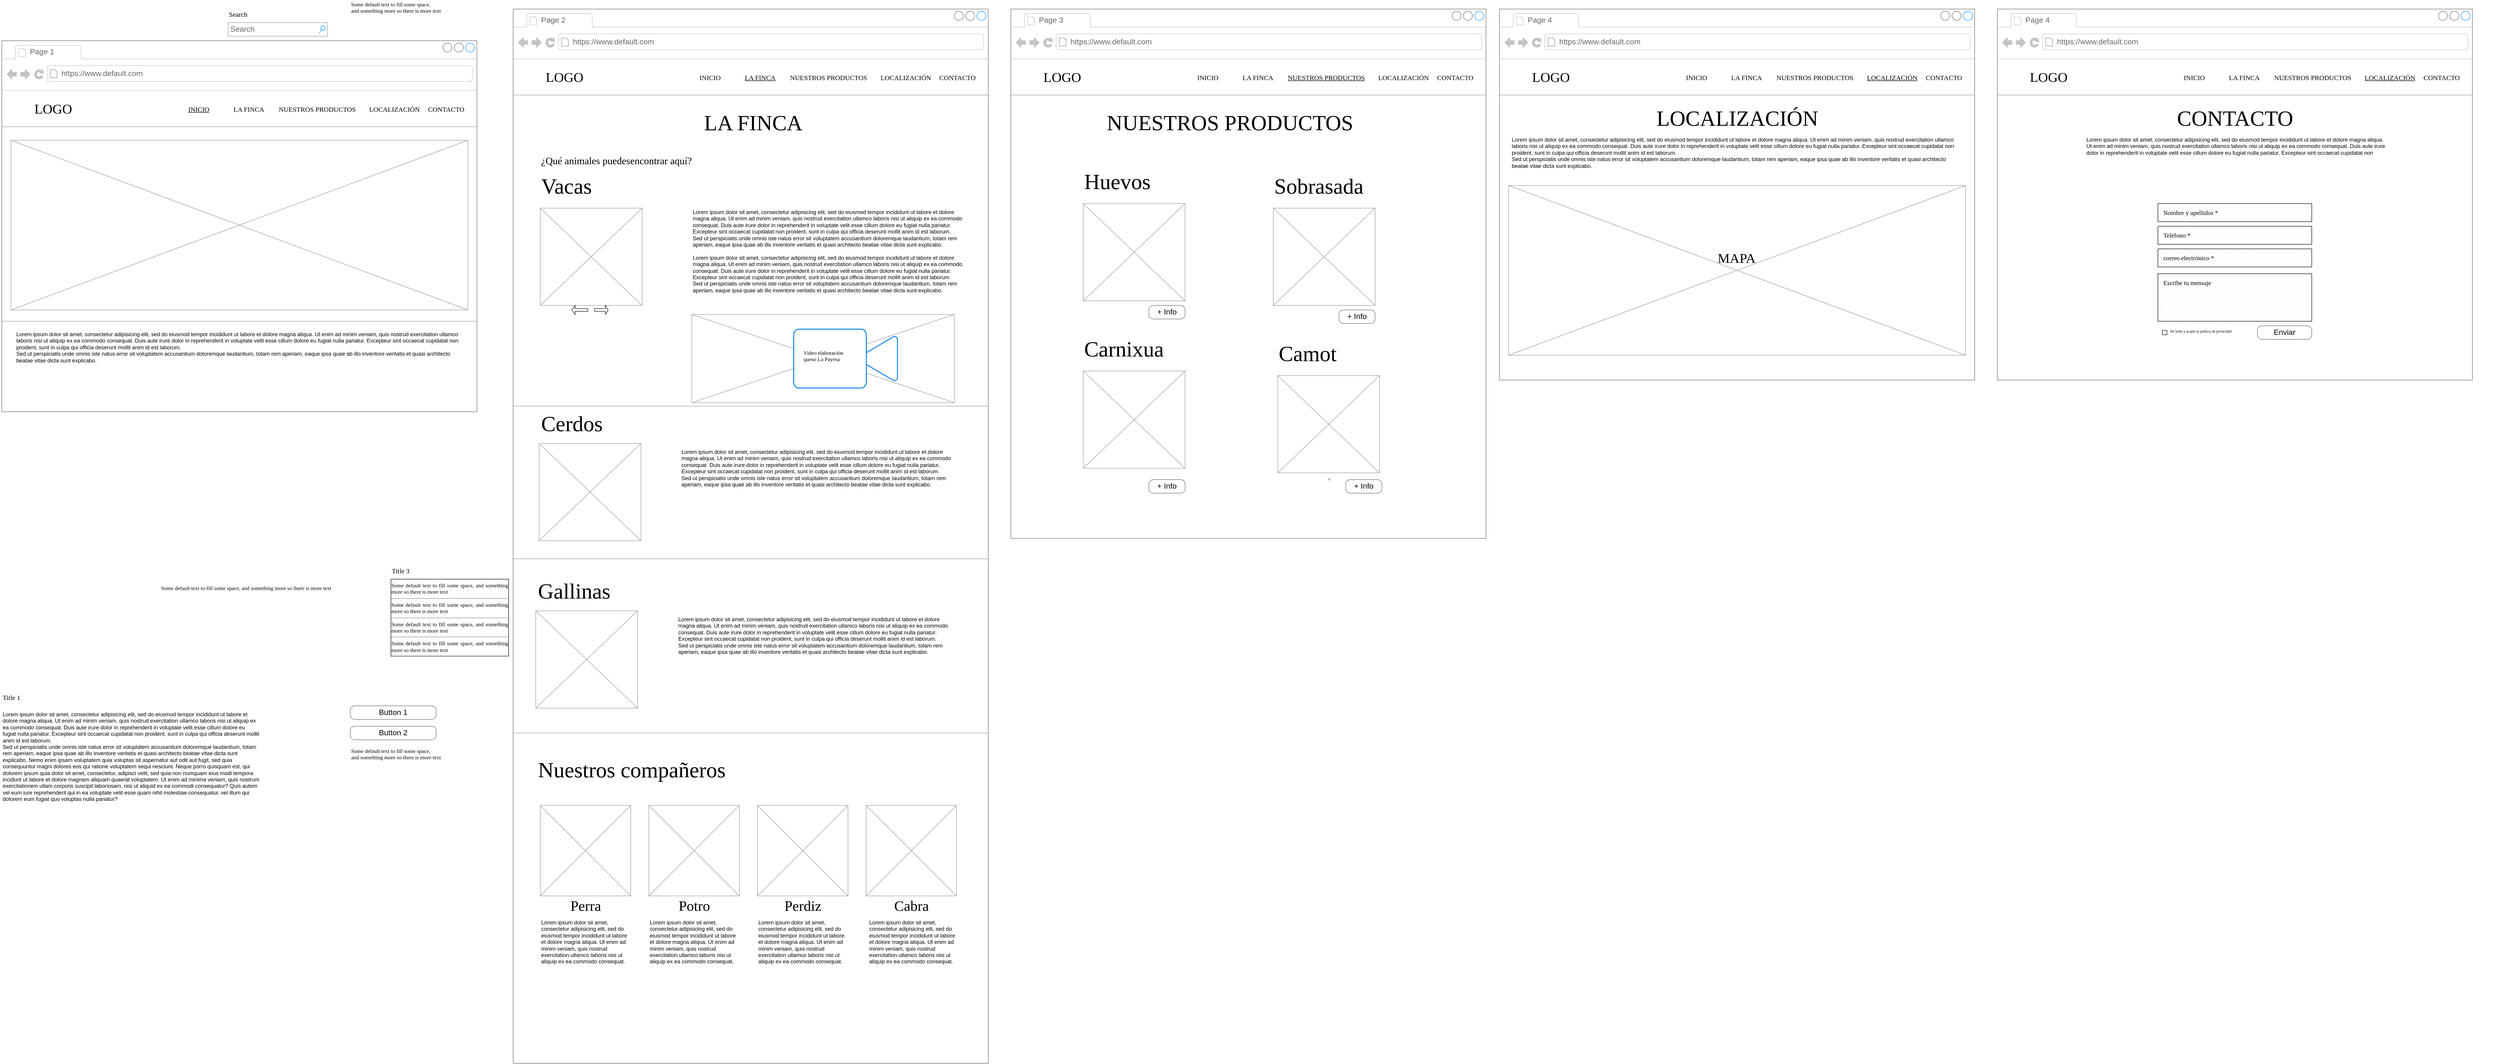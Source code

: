 <mxfile version="26.1.1" pages="2">
  <diagram name="desktop" id="2cc2dc42-3aac-f2a9-1cec-7a8b7cbee084">
    <mxGraphModel dx="1301" dy="1566" grid="1" gridSize="10" guides="1" tooltips="1" connect="1" arrows="1" fold="1" page="1" pageScale="1" pageWidth="1100" pageHeight="850" background="#ffffff" math="0" shadow="0">
      <root>
        <mxCell id="0" />
        <mxCell id="1" parent="0" />
        <mxCell id="7026571954dc6520-1" value="" style="strokeWidth=1;shadow=0;dashed=0;align=center;html=1;shape=mxgraph.mockup.containers.browserWindow;rSize=0;strokeColor=#666666;mainText=,;recursiveResize=0;rounded=0;labelBackgroundColor=none;fontFamily=Verdana;fontSize=12" parent="1" vertex="1">
          <mxGeometry x="30" y="-70" width="1050" height="820" as="geometry" />
        </mxCell>
        <mxCell id="7026571954dc6520-2" value="Page 1" style="strokeWidth=1;shadow=0;dashed=0;align=center;html=1;shape=mxgraph.mockup.containers.anchor;fontSize=17;fontColor=#666666;align=left;" parent="7026571954dc6520-1" vertex="1">
          <mxGeometry x="60" y="12" width="110" height="26" as="geometry" />
        </mxCell>
        <mxCell id="7026571954dc6520-3" value="https://www.default.com" style="strokeWidth=1;shadow=0;dashed=0;align=center;html=1;shape=mxgraph.mockup.containers.anchor;rSize=0;fontSize=17;fontColor=#666666;align=left;" parent="7026571954dc6520-1" vertex="1">
          <mxGeometry x="130" y="60" width="250" height="26" as="geometry" />
        </mxCell>
        <mxCell id="7026571954dc6520-4" value="LOGO" style="text;html=1;points=[];align=left;verticalAlign=top;spacingTop=-4;fontSize=30;fontFamily=Verdana" parent="7026571954dc6520-1" vertex="1">
          <mxGeometry x="70" y="130" width="125" height="50" as="geometry" />
        </mxCell>
        <mxCell id="7026571954dc6520-6" value="&lt;font&gt;&lt;u&gt;INICIO&lt;/u&gt;&lt;/font&gt;" style="text;html=1;points=[];align=left;verticalAlign=top;spacingTop=-4;fontSize=15;fontFamily=Merriweather Sans;fontSource=https%3A%2F%2Ffonts.googleapis.com%2Fcss%3Ffamily%3DMerriweather%2BSans;" parent="7026571954dc6520-1" vertex="1">
          <mxGeometry x="410" y="140" width="170" height="30" as="geometry" />
        </mxCell>
        <mxCell id="7026571954dc6520-8" value="&lt;font data-font-src=&quot;https://fonts.googleapis.com/css?family=Merriweather+Sans&quot; face=&quot;Merriweather Sans&quot;&gt;LA FINCA&lt;/font&gt;" style="text;html=1;points=[];align=left;verticalAlign=top;spacingTop=-4;fontSize=15;fontFamily=ROBOTO;fontSource=https%3A%2F%2Ffonts.googleapis.com%2Fcss%3Ffamily%3DROBOTO;" parent="7026571954dc6520-1" vertex="1">
          <mxGeometry x="510" y="140" width="170" height="30" as="geometry" />
        </mxCell>
        <mxCell id="7026571954dc6520-10" value="&lt;font face=&quot;Merriweather Sans&quot;&gt;NUESTROS PRODUCTOS&lt;span style=&quot;white-space: pre;&quot;&gt;&#x9;&lt;/span&gt;&lt;/font&gt;" style="text;html=1;points=[];align=left;verticalAlign=top;spacingTop=-4;fontSize=15;fontFamily=ROBOTO;fontSource=https%3A%2F%2Ffonts.googleapis.com%2Fcss%3Ffamily%3DROBOTO;" parent="7026571954dc6520-1" vertex="1">
          <mxGeometry x="610" y="140" width="170" height="30" as="geometry" />
        </mxCell>
        <mxCell id="7026571954dc6520-15" value="" style="verticalLabelPosition=bottom;shadow=0;dashed=0;align=center;html=1;verticalAlign=top;strokeWidth=1;shape=mxgraph.mockup.markup.line;strokeColor=#999999;rounded=0;labelBackgroundColor=none;fillColor=#ffffff;fontFamily=Verdana;fontSize=12;fontColor=#000000;" parent="7026571954dc6520-1" vertex="1">
          <mxGeometry y="180" width="1050" height="20" as="geometry" />
        </mxCell>
        <mxCell id="7026571954dc6520-21" value="" style="verticalLabelPosition=bottom;shadow=0;dashed=0;align=center;html=1;verticalAlign=top;strokeWidth=1;shape=mxgraph.mockup.markup.line;strokeColor=#999999;rounded=0;labelBackgroundColor=none;fillColor=#ffffff;fontFamily=Verdana;fontSize=12;fontColor=#000000;" parent="7026571954dc6520-1" vertex="1">
          <mxGeometry y="580" width="1050" height="80" as="geometry" />
        </mxCell>
        <mxCell id="7026571954dc6520-22" value="" style="verticalLabelPosition=bottom;shadow=0;dashed=0;align=center;html=1;verticalAlign=top;strokeWidth=1;shape=mxgraph.mockup.graphics.simpleIcon;strokeColor=#999999;fillColor=#ffffff;rounded=0;labelBackgroundColor=none;fontFamily=Verdana;fontSize=12;fontColor=#000000;" parent="7026571954dc6520-1" vertex="1">
          <mxGeometry x="20" y="220" width="1010" height="375" as="geometry" />
        </mxCell>
        <mxCell id="DtYzFk0tZi8KGS6SCTzv-1" value="&lt;font data-font-src=&quot;https://fonts.googleapis.com/css?family=Merriweather+Sans&quot; face=&quot;Merriweather Sans&quot;&gt;LOCALIZACIÓN&lt;/font&gt;" style="text;html=1;points=[];align=left;verticalAlign=top;spacingTop=-4;fontSize=15;fontFamily=ROBOTO;fontSource=https%3A%2F%2Ffonts.googleapis.com%2Fcss%3Ffamily%3DROBOTO;" vertex="1" parent="7026571954dc6520-1">
          <mxGeometry x="810" y="140" width="170" height="30" as="geometry" />
        </mxCell>
        <mxCell id="DtYzFk0tZi8KGS6SCTzv-3" value="&lt;font data-font-src=&quot;https://fonts.googleapis.com/css?family=Merriweather+Sans&quot; face=&quot;Merriweather Sans&quot;&gt;CONTACTO&lt;/font&gt;" style="text;html=1;points=[];align=left;verticalAlign=top;spacingTop=-4;fontSize=15;fontFamily=ROBOTO;fontSource=https%3A%2F%2Ffonts.googleapis.com%2Fcss%3Ffamily%3DROBOTO;" vertex="1" parent="7026571954dc6520-1">
          <mxGeometry x="940" y="140" width="170" height="30" as="geometry" />
        </mxCell>
        <mxCell id="7026571954dc6520-36" value="Lorem ipsum dolor sit amet, consectetur adipisicing elit, sed do eiusmod tempor incididunt ut labore et dolore magna aliqua. Ut enim ad minim veniam, quis nostrud exercitation ullamco laboris nisi ut aliquip ex ea commodo consequat. Duis aute irure dolor in reprehenderit in voluptate velit esse cillum dolore eu fugiat nulla pariatur. Excepteur sint occaecat cupidatat non proident, sunt in culpa qui officia deserunt mollit anim id est laborum.&lt;br&gt;Sed ut perspiciatis unde omnis iste natus error sit voluptatem accusantium doloremque laudantium, totam rem aperiam, eaque ipsa quae ab illo inventore veritatis et quasi architecto beatae vitae dicta sunt explicabo.&amp;nbsp;" style="text;spacingTop=-5;whiteSpace=wrap;html=1;align=left;fontSize=12;fontFamily=Helvetica;fillColor=none;strokeColor=none;rounded=0;shadow=1;labelBackgroundColor=none;" parent="7026571954dc6520-1" vertex="1">
          <mxGeometry x="30" y="640" width="1000" height="125" as="geometry" />
        </mxCell>
        <mxCell id="7026571954dc6520-12" value="Search" style="text;html=1;points=[];align=left;verticalAlign=top;spacingTop=-4;fontSize=15;fontFamily=Verdana" parent="1" vertex="1">
          <mxGeometry x="530" y="-140" width="170" height="30" as="geometry" />
        </mxCell>
        <mxCell id="7026571954dc6520-14" value="Search" style="strokeWidth=1;shadow=0;dashed=0;align=center;html=1;shape=mxgraph.mockup.forms.searchBox;strokeColor=#999999;mainText=;strokeColor2=#008cff;fontColor=#666666;fontSize=17;align=left;spacingLeft=3;rounded=0;labelBackgroundColor=none;" parent="1" vertex="1">
          <mxGeometry x="530" y="-110" width="220" height="30" as="geometry" />
        </mxCell>
        <mxCell id="7026571954dc6520-11" value="Some default text to fill some space, and&amp;nbsp;&lt;span&gt;something more so there is more text&lt;/span&gt;" style="text;html=1;points=[];align=left;verticalAlign=top;spacingTop=-4;fontSize=12;fontFamily=Verdana;whiteSpace=wrap;" parent="1" vertex="1">
          <mxGeometry x="800" y="-160" width="240" height="40" as="geometry" />
        </mxCell>
        <mxCell id="7026571954dc6520-34" value="Some default text to fill some space, and&amp;nbsp;&lt;span&gt;something more so there is more text&lt;/span&gt;" style="text;html=1;points=[];align=left;verticalAlign=top;spacingTop=-4;fontSize=12;fontFamily=Verdana;whiteSpace=wrap;" parent="1" vertex="1">
          <mxGeometry x="380" y="1130" width="470" height="40" as="geometry" />
        </mxCell>
        <mxCell id="7026571954dc6520-33" value="&lt;div style=&quot;text-align: justify&quot;&gt;&lt;span&gt;Some default text to fill some space, and&amp;nbsp;&lt;/span&gt;&lt;span&gt;something more so there is more text&lt;/span&gt;&lt;/div&gt;&lt;div style=&quot;text-align: justify&quot;&gt;&lt;hr id=&quot;null&quot; style=&quot;text-align: justify&quot;&gt;&lt;span&gt;&lt;div style=&quot;text-align: justify&quot;&gt;&lt;span&gt;Some default text to fill some space, and&amp;nbsp;&lt;/span&gt;&lt;span&gt;something more so there is more text&lt;/span&gt;&lt;/div&gt;&lt;/span&gt;&lt;/div&gt;&lt;hr id=&quot;null&quot; style=&quot;text-align: justify&quot;&gt;&lt;span&gt;&lt;div style=&quot;text-align: justify&quot;&gt;&lt;span&gt;Some default text to fill some space, and&amp;nbsp;&lt;/span&gt;&lt;span&gt;something more so there is more text&lt;/span&gt;&lt;/div&gt;&lt;/span&gt;&lt;hr id=&quot;null&quot; style=&quot;text-align: justify&quot;&gt;&lt;span&gt;&lt;div style=&quot;text-align: justify&quot;&gt;&lt;span&gt;Some default text to fill some space, and&amp;nbsp;&lt;/span&gt;&lt;span&gt;something more so there is more text&lt;/span&gt;&lt;/div&gt;&lt;/span&gt;&lt;hr id=&quot;null&quot; style=&quot;text-align: left&quot;&gt;" style="whiteSpace=wrap;html=1;rounded=0;shadow=0;labelBackgroundColor=none;strokeWidth=1;fontFamily=Verdana;fontSize=12;align=center;verticalAlign=top;" parent="1" vertex="1">
          <mxGeometry x="890" y="1120" width="260" height="170" as="geometry" />
        </mxCell>
        <mxCell id="7026571954dc6520-32" value="Title 3" style="text;html=1;points=[];align=left;verticalAlign=top;spacingTop=-4;fontSize=15;fontFamily=Verdana" parent="1" vertex="1">
          <mxGeometry x="890" y="1090" width="170" height="30" as="geometry" />
        </mxCell>
        <mxCell id="7026571954dc6520-17" value="Lorem ipsum dolor sit amet, consectetur adipisicing elit, sed do eiusmod tempor incididunt ut labore et dolore magna aliqua. Ut enim ad minim veniam, quis nostrud exercitation ullamco laboris nisi ut aliquip ex ea commodo consequat. Duis aute irure dolor in reprehenderit in voluptate velit esse cillum dolore eu fugiat nulla pariatur. Excepteur sint occaecat cupidatat non proident, sunt in culpa qui officia deserunt mollit anim id est laborum.&#xa;Sed ut perspiciatis unde omnis iste natus error sit voluptatem accusantium doloremque laudantium, totam rem aperiam, eaque ipsa quae ab illo inventore veritatis et quasi architecto beatae vitae dicta sunt explicabo. Nemo enim ipsam voluptatem quia voluptas sit aspernatur aut odit aut fugit, sed quia consequuntur magni dolores eos qui ratione voluptatem sequi nesciunt. Neque porro quisquam est, qui dolorem ipsum quia dolor sit amet, consectetur, adipisci velit, sed quia non numquam eius modi tempora incidunt ut labore et dolore magnam aliquam quaerat voluptatem. Ut enim ad minima veniam, quis nostrum exercitationem ullam corporis suscipit laboriosam, nisi ut aliquid ex ea commodi consequatur? Quis autem vel eum iure reprehenderit qui in ea voluptate velit esse quam nihil molestiae consequatur, vel illum qui dolorem eum fugiat quo voluptas nulla pariatur?" style="text;spacingTop=-5;whiteSpace=wrap;html=1;align=left;fontSize=12;fontFamily=Helvetica;fillColor=none;strokeColor=none;rounded=0;shadow=1;labelBackgroundColor=none;" parent="1" vertex="1">
          <mxGeometry x="30" y="1410" width="570" height="240" as="geometry" />
        </mxCell>
        <mxCell id="7026571954dc6520-16" value="Title 1" style="text;html=1;points=[];align=left;verticalAlign=top;spacingTop=-4;fontSize=15;fontFamily=Verdana" parent="1" vertex="1">
          <mxGeometry x="30" y="1370" width="170" height="30" as="geometry" />
        </mxCell>
        <mxCell id="7026571954dc6520-18" value="Button 1" style="strokeWidth=1;shadow=0;dashed=0;align=center;html=1;shape=mxgraph.mockup.buttons.button;strokeColor=#666666;mainText=;buttonStyle=round;fontSize=17;fontStyle=0;fillColor=none;whiteSpace=wrap;rounded=0;labelBackgroundColor=none;" parent="1" vertex="1">
          <mxGeometry x="800" y="1400" width="190" height="30" as="geometry" />
        </mxCell>
        <mxCell id="7026571954dc6520-19" value="Button 2" style="strokeWidth=1;shadow=0;dashed=0;align=center;html=1;shape=mxgraph.mockup.buttons.button;strokeColor=#666666;mainText=;buttonStyle=round;fontSize=17;fontStyle=0;fillColor=none;whiteSpace=wrap;rounded=0;labelBackgroundColor=none;" parent="1" vertex="1">
          <mxGeometry x="800" y="1445" width="190" height="30" as="geometry" />
        </mxCell>
        <mxCell id="7026571954dc6520-20" value="Some default text to fill some space, and&amp;nbsp;&lt;span&gt;something more so there is more text&lt;/span&gt;" style="text;html=1;points=[];align=left;verticalAlign=top;spacingTop=-4;fontSize=12;fontFamily=Verdana;whiteSpace=wrap;" parent="1" vertex="1">
          <mxGeometry x="800" y="1490" width="240" height="40" as="geometry" />
        </mxCell>
        <mxCell id="DtYzFk0tZi8KGS6SCTzv-5" value="&lt;span style=&quot;color: rgba(0, 0, 0, 0); font-family: monospace; font-size: 0px;&quot;&gt;%3CmxGraphModel%3E%3Croot%3E%3CmxCell%20id%3D%220%22%2F%3E%3CmxCell%20id%3D%221%22%20parent%3D%220%22%2F%3E%3CmxCell%20id%3D%222%22%20value%3D%22%26lt%3Bfont%20style%3D%26quot%3Bfont-size%3A%2048px%3B%26quot%3B%20data-font-src%3D%26quot%3Bhttps%3A%2F%2Ffonts.googleapis.com%2Fcss%3Ffamily%3DMerriweather%2BSans%26quot%3B%20face%3D%26quot%3BMerriweather%20Sans%26quot%3B%26gt%3BLA%20FINCA%26lt%3B%2Ffont%26gt%3B%22%20style%3D%22text%3Bhtml%3D1%3Bpoints%3D%5B%5D%3Balign%3Dleft%3BverticalAlign%3Dtop%3BspacingTop%3D-4%3BfontSize%3D15%3BfontFamily%3DROBOTO%3BfontSource%3Dhttps%253A%252F%252Ffonts.googleapis.com%252Fcss%253Ffamily%253DROBOTO%3B%22%20vertex%3D%221%22%20parent%3D%221%22%3E%3CmxGeometry%20x%3D%221580%22%20y%3D%2280%22%20width%3D%22210%22%20height%3D%2250%22%20as%3D%22geometry%22%2F%3E%3C%2FmxCell%3E%3C%2Froot%3E%3C%2FmxGraphModel%3E&lt;/span&gt;" style="strokeWidth=1;shadow=0;dashed=0;align=center;html=1;shape=mxgraph.mockup.containers.browserWindow;rSize=0;strokeColor=#666666;mainText=,;recursiveResize=0;rounded=0;labelBackgroundColor=none;fontFamily=Verdana;fontSize=12" vertex="1" parent="1">
          <mxGeometry x="1160" y="-140" width="1050" height="2330" as="geometry" />
        </mxCell>
        <mxCell id="DtYzFk0tZi8KGS6SCTzv-6" value="Page 2" style="strokeWidth=1;shadow=0;dashed=0;align=center;html=1;shape=mxgraph.mockup.containers.anchor;fontSize=17;fontColor=#666666;align=left;" vertex="1" parent="DtYzFk0tZi8KGS6SCTzv-5">
          <mxGeometry x="60" y="12" width="110" height="26" as="geometry" />
        </mxCell>
        <mxCell id="DtYzFk0tZi8KGS6SCTzv-7" value="https://www.default.com" style="strokeWidth=1;shadow=0;dashed=0;align=center;html=1;shape=mxgraph.mockup.containers.anchor;rSize=0;fontSize=17;fontColor=#666666;align=left;" vertex="1" parent="DtYzFk0tZi8KGS6SCTzv-5">
          <mxGeometry x="130" y="60" width="250" height="26" as="geometry" />
        </mxCell>
        <mxCell id="DtYzFk0tZi8KGS6SCTzv-8" value="LOGO" style="text;html=1;points=[];align=left;verticalAlign=top;spacingTop=-4;fontSize=30;fontFamily=Verdana" vertex="1" parent="DtYzFk0tZi8KGS6SCTzv-5">
          <mxGeometry x="70" y="130" width="125" height="50" as="geometry" />
        </mxCell>
        <mxCell id="DtYzFk0tZi8KGS6SCTzv-9" value="&lt;font&gt;INICIO&lt;/font&gt;" style="text;html=1;points=[];align=left;verticalAlign=top;spacingTop=-4;fontSize=15;fontFamily=Merriweather Sans;fontSource=https%3A%2F%2Ffonts.googleapis.com%2Fcss%3Ffamily%3DMerriweather%2BSans;" vertex="1" parent="DtYzFk0tZi8KGS6SCTzv-5">
          <mxGeometry x="410" y="140" width="170" height="30" as="geometry" />
        </mxCell>
        <mxCell id="DtYzFk0tZi8KGS6SCTzv-10" value="&lt;font data-font-src=&quot;https://fonts.googleapis.com/css?family=Merriweather+Sans&quot; face=&quot;Merriweather Sans&quot;&gt;&lt;u&gt;LA FINCA&lt;/u&gt;&lt;/font&gt;" style="text;html=1;points=[];align=left;verticalAlign=top;spacingTop=-4;fontSize=15;fontFamily=ROBOTO;fontSource=https%3A%2F%2Ffonts.googleapis.com%2Fcss%3Ffamily%3DROBOTO;" vertex="1" parent="DtYzFk0tZi8KGS6SCTzv-5">
          <mxGeometry x="510" y="140" width="170" height="30" as="geometry" />
        </mxCell>
        <mxCell id="DtYzFk0tZi8KGS6SCTzv-11" value="&lt;font face=&quot;Merriweather Sans&quot;&gt;NUESTROS PRODUCTOS&lt;span style=&quot;white-space: pre;&quot;&gt;&#x9;&lt;/span&gt;&lt;/font&gt;" style="text;html=1;points=[];align=left;verticalAlign=top;spacingTop=-4;fontSize=15;fontFamily=ROBOTO;fontSource=https%3A%2F%2Ffonts.googleapis.com%2Fcss%3Ffamily%3DROBOTO;" vertex="1" parent="DtYzFk0tZi8KGS6SCTzv-5">
          <mxGeometry x="610" y="140" width="170" height="30" as="geometry" />
        </mxCell>
        <mxCell id="DtYzFk0tZi8KGS6SCTzv-12" value="" style="verticalLabelPosition=bottom;shadow=0;dashed=0;align=center;html=1;verticalAlign=top;strokeWidth=1;shape=mxgraph.mockup.markup.line;strokeColor=#999999;rounded=0;labelBackgroundColor=none;fillColor=#ffffff;fontFamily=Verdana;fontSize=12;fontColor=#000000;" vertex="1" parent="DtYzFk0tZi8KGS6SCTzv-5">
          <mxGeometry y="180" width="1050" height="20" as="geometry" />
        </mxCell>
        <mxCell id="DtYzFk0tZi8KGS6SCTzv-13" value="" style="verticalLabelPosition=bottom;shadow=0;dashed=0;align=center;html=1;verticalAlign=top;strokeWidth=1;shape=mxgraph.mockup.markup.line;strokeColor=#999999;rounded=0;labelBackgroundColor=none;fillColor=#ffffff;fontFamily=Verdana;fontSize=12;fontColor=#000000;" vertex="1" parent="DtYzFk0tZi8KGS6SCTzv-5">
          <mxGeometry y="837.5" width="1050" height="80" as="geometry" />
        </mxCell>
        <mxCell id="DtYzFk0tZi8KGS6SCTzv-14" value="" style="verticalLabelPosition=bottom;shadow=0;dashed=0;align=center;html=1;verticalAlign=top;strokeWidth=1;shape=mxgraph.mockup.graphics.simpleIcon;strokeColor=#999999;fillColor=#ffffff;rounded=0;labelBackgroundColor=none;fontFamily=Verdana;fontSize=12;fontColor=#000000;" vertex="1" parent="DtYzFk0tZi8KGS6SCTzv-5">
          <mxGeometry x="60" y="440" width="225" height="215" as="geometry" />
        </mxCell>
        <mxCell id="DtYzFk0tZi8KGS6SCTzv-15" value="&lt;font data-font-src=&quot;https://fonts.googleapis.com/css?family=Merriweather+Sans&quot; face=&quot;Merriweather Sans&quot;&gt;LOCALIZACIÓN&lt;/font&gt;" style="text;html=1;points=[];align=left;verticalAlign=top;spacingTop=-4;fontSize=15;fontFamily=ROBOTO;fontSource=https%3A%2F%2Ffonts.googleapis.com%2Fcss%3Ffamily%3DROBOTO;" vertex="1" parent="DtYzFk0tZi8KGS6SCTzv-5">
          <mxGeometry x="810" y="140" width="170" height="30" as="geometry" />
        </mxCell>
        <mxCell id="DtYzFk0tZi8KGS6SCTzv-16" value="&lt;font data-font-src=&quot;https://fonts.googleapis.com/css?family=Merriweather+Sans&quot; face=&quot;Merriweather Sans&quot;&gt;CONTACTO&lt;/font&gt;" style="text;html=1;points=[];align=left;verticalAlign=top;spacingTop=-4;fontSize=15;fontFamily=ROBOTO;fontSource=https%3A%2F%2Ffonts.googleapis.com%2Fcss%3Ffamily%3DROBOTO;" vertex="1" parent="DtYzFk0tZi8KGS6SCTzv-5">
          <mxGeometry x="940" y="140" width="170" height="30" as="geometry" />
        </mxCell>
        <mxCell id="DtYzFk0tZi8KGS6SCTzv-17" value="Lorem ipsum dolor sit amet, consectetur adipisicing elit, sed do eiusmod tempor incididunt ut labore et dolore magna aliqua. Ut enim ad minim veniam, quis nostrud exercitation ullamco laboris nisi ut aliquip ex ea commodo consequat. Duis aute irure dolor in reprehenderit in voluptate velit esse cillum dolore eu fugiat nulla pariatur. Excepteur sint occaecat cupidatat non proident, sunt in culpa qui officia deserunt mollit anim id est laborum.&lt;br&gt;Sed ut perspiciatis unde omnis iste natus error sit voluptatem accusantium doloremque laudantium, totam rem aperiam, eaque ipsa quae ab illo inventore veritatis et quasi architecto beatae vitae dicta sunt explicabo.&amp;nbsp;&lt;div&gt;&lt;br&gt;&lt;/div&gt;&lt;div&gt;Lorem ipsum dolor sit amet, consectetur adipisicing elit, sed do eiusmod tempor incididunt ut labore et dolore magna aliqua. Ut enim ad minim veniam, quis nostrud exercitation ullamco laboris nisi ut aliquip ex ea commodo consequat. Duis aute irure dolor in reprehenderit in voluptate velit esse cillum dolore eu fugiat nulla pariatur. Excepteur sint occaecat cupidatat non proident, sunt in culpa qui officia deserunt mollit anim id est laborum.&lt;br&gt;Sed ut perspiciatis unde omnis iste natus error sit voluptatem accusantium doloremque laudantium, totam rem aperiam, eaque ipsa quae ab illo inventore veritatis et quasi architecto beatae vitae dicta sunt explicabo.&amp;nbsp;&lt;/div&gt;" style="text;spacingTop=-5;whiteSpace=wrap;html=1;align=left;fontSize=12;fontFamily=Helvetica;fillColor=none;strokeColor=none;rounded=0;shadow=1;labelBackgroundColor=none;" vertex="1" parent="DtYzFk0tZi8KGS6SCTzv-5">
          <mxGeometry x="395" y="440" width="600" height="120" as="geometry" />
        </mxCell>
        <mxCell id="7026571954dc6520-31" value="&lt;font style=&quot;font-size: 22px;&quot; data-font-src=&quot;https://fonts.googleapis.com/css?family=Merriweather+Sans&quot; face=&quot;Merriweather Sans&quot;&gt;¿Qué animales puedesencontrar aquí?&lt;/font&gt;" style="text;html=1;points=[];align=left;verticalAlign=top;spacingTop=-4;fontSize=15;fontFamily=Verdana" parent="DtYzFk0tZi8KGS6SCTzv-5" vertex="1">
          <mxGeometry x="60" y="320" width="410" height="30" as="geometry" />
        </mxCell>
        <mxCell id="DtYzFk0tZi8KGS6SCTzv-19" value="" style="verticalLabelPosition=bottom;shadow=0;dashed=0;align=center;html=1;verticalAlign=top;strokeWidth=1;shape=mxgraph.mockup.graphics.simpleIcon;strokeColor=#999999;fillColor=#ffffff;rounded=0;labelBackgroundColor=none;fontFamily=Verdana;fontSize=12;fontColor=#000000;" vertex="1" parent="DtYzFk0tZi8KGS6SCTzv-5">
          <mxGeometry x="57.5" y="960" width="225" height="215" as="geometry" />
        </mxCell>
        <mxCell id="DtYzFk0tZi8KGS6SCTzv-20" value="" style="verticalLabelPosition=bottom;shadow=0;dashed=0;align=center;html=1;verticalAlign=top;strokeWidth=1;shape=mxgraph.mockup.graphics.simpleIcon;strokeColor=#999999;fillColor=#ffffff;rounded=0;labelBackgroundColor=none;fontFamily=Verdana;fontSize=12;fontColor=#000000;" vertex="1" parent="DtYzFk0tZi8KGS6SCTzv-5">
          <mxGeometry x="60" y="1760" width="200" height="200" as="geometry" />
        </mxCell>
        <mxCell id="DtYzFk0tZi8KGS6SCTzv-21" value="&lt;font style=&quot;font-size: 48px;&quot; data-font-src=&quot;https://fonts.googleapis.com/css?family=Merriweather+Sans&quot; face=&quot;Merriweather Sans&quot;&gt;LA FINCA&lt;/font&gt;" style="text;html=1;points=[];align=left;verticalAlign=top;spacingTop=-4;fontSize=15;fontFamily=ROBOTO;fontSource=https%3A%2F%2Ffonts.googleapis.com%2Fcss%3Ffamily%3DROBOTO;" vertex="1" parent="DtYzFk0tZi8KGS6SCTzv-5">
          <mxGeometry x="420" y="220" width="210" height="50" as="geometry" />
        </mxCell>
        <mxCell id="DtYzFk0tZi8KGS6SCTzv-22" value="" style="verticalLabelPosition=bottom;shadow=0;dashed=0;align=center;html=1;verticalAlign=top;strokeWidth=1;shape=mxgraph.mockup.graphics.simpleIcon;strokeColor=#999999;fillColor=#ffffff;rounded=0;labelBackgroundColor=none;fontFamily=Verdana;fontSize=12;fontColor=#000000;" vertex="1" parent="DtYzFk0tZi8KGS6SCTzv-5">
          <mxGeometry x="300" y="1760" width="200" height="200" as="geometry" />
        </mxCell>
        <mxCell id="DtYzFk0tZi8KGS6SCTzv-23" value="&lt;font face=&quot;Merriweather Sans&quot;&gt;&lt;span style=&quot;font-size: 48px;&quot;&gt;Vacas&lt;/span&gt;&lt;/font&gt;" style="text;html=1;points=[];align=left;verticalAlign=top;spacingTop=-4;fontSize=15;fontFamily=ROBOTO;fontSource=https%3A%2F%2Ffonts.googleapis.com%2Fcss%3Ffamily%3DROBOTO;" vertex="1" parent="DtYzFk0tZi8KGS6SCTzv-5">
          <mxGeometry x="60" y="360" width="160" height="50" as="geometry" />
        </mxCell>
        <mxCell id="DtYzFk0tZi8KGS6SCTzv-24" value="&lt;font face=&quot;Merriweather Sans&quot;&gt;&lt;span style=&quot;font-size: 48px;&quot;&gt;Cerdos&lt;/span&gt;&lt;/font&gt;" style="text;html=1;points=[];align=left;verticalAlign=top;spacingTop=-4;fontSize=15;fontFamily=ROBOTO;fontSource=https%3A%2F%2Ffonts.googleapis.com%2Fcss%3Ffamily%3DROBOTO;" vertex="1" parent="DtYzFk0tZi8KGS6SCTzv-5">
          <mxGeometry x="60" y="885" width="160" height="50" as="geometry" />
        </mxCell>
        <mxCell id="DtYzFk0tZi8KGS6SCTzv-25" value="Lorem ipsum dolor sit amet, consectetur adipisicing elit, sed do eiusmod tempor incididunt ut labore et dolore magna aliqua. Ut enim ad minim veniam, quis nostrud exercitation ullamco laboris nisi ut aliquip ex ea commodo consequat. Duis aute irure dolor in reprehenderit in voluptate velit esse cillum dolore eu fugiat nulla pariatur. Excepteur sint occaecat cupidatat non proident, sunt in culpa qui officia deserunt mollit anim id est laborum.&lt;br&gt;Sed ut perspiciatis unde omnis iste natus error sit voluptatem accusantium doloremque laudantium, totam rem aperiam, eaque ipsa quae ab illo inventore veritatis et quasi architecto beatae vitae dicta sunt explicabo.&amp;nbsp;" style="text;spacingTop=-5;whiteSpace=wrap;html=1;align=left;fontSize=12;fontFamily=Helvetica;fillColor=none;strokeColor=none;rounded=0;shadow=1;labelBackgroundColor=none;" vertex="1" parent="DtYzFk0tZi8KGS6SCTzv-5">
          <mxGeometry x="370" y="970" width="610" height="190" as="geometry" />
        </mxCell>
        <mxCell id="DtYzFk0tZi8KGS6SCTzv-26" value="&lt;font face=&quot;Merriweather Sans&quot;&gt;&lt;span style=&quot;font-size: 48px;&quot;&gt;Nuestros compañeros&lt;/span&gt;&lt;/font&gt;" style="text;html=1;points=[];align=left;verticalAlign=top;spacingTop=-4;fontSize=15;fontFamily=ROBOTO;fontSource=https%3A%2F%2Ffonts.googleapis.com%2Fcss%3Ffamily%3DROBOTO;" vertex="1" parent="DtYzFk0tZi8KGS6SCTzv-5">
          <mxGeometry x="52.5" y="1650" width="550" height="50" as="geometry" />
        </mxCell>
        <mxCell id="DtYzFk0tZi8KGS6SCTzv-28" value="" style="shape=singleArrow;direction=west;whiteSpace=wrap;html=1;" vertex="1" parent="DtYzFk0tZi8KGS6SCTzv-5">
          <mxGeometry x="130" y="655" width="35" height="20" as="geometry" />
        </mxCell>
        <mxCell id="DtYzFk0tZi8KGS6SCTzv-29" value="" style="shape=singleArrow;direction=east;whiteSpace=wrap;html=1;" vertex="1" parent="DtYzFk0tZi8KGS6SCTzv-5">
          <mxGeometry x="180" y="655" width="30" height="20" as="geometry" />
        </mxCell>
        <mxCell id="DtYzFk0tZi8KGS6SCTzv-33" value="" style="verticalLabelPosition=bottom;shadow=0;dashed=0;align=center;html=1;verticalAlign=top;strokeWidth=1;shape=mxgraph.mockup.graphics.simpleIcon;strokeColor=#999999;fillColor=#ffffff;rounded=0;labelBackgroundColor=none;fontFamily=Verdana;fontSize=12;fontColor=#000000;" vertex="1" parent="DtYzFk0tZi8KGS6SCTzv-5">
          <mxGeometry x="395" y="675" width="580" height="195" as="geometry" />
        </mxCell>
        <mxCell id="DtYzFk0tZi8KGS6SCTzv-34" value="" style="html=1;verticalLabelPosition=bottom;align=center;labelBackgroundColor=#ffffff;verticalAlign=top;strokeWidth=2;strokeColor=#0080F0;shadow=0;dashed=0;shape=mxgraph.ios7.icons.video_conversation;" vertex="1" parent="DtYzFk0tZi8KGS6SCTzv-5">
          <mxGeometry x="620" y="707.5" width="230" height="130" as="geometry" />
        </mxCell>
        <mxCell id="DtYzFk0tZi8KGS6SCTzv-35" value="&lt;font data-font-src=&quot;https://fonts.googleapis.com/css?family=Merriweather+Sans&quot; face=&quot;Merriweather Sans&quot;&gt;Video elaboración queso La Payesa&lt;/font&gt;" style="text;html=1;points=[];align=left;verticalAlign=top;spacingTop=-4;fontSize=12;fontFamily=Verdana;whiteSpace=wrap;" vertex="1" parent="DtYzFk0tZi8KGS6SCTzv-5">
          <mxGeometry x="640" y="750" width="120" height="42.5" as="geometry" />
        </mxCell>
        <mxCell id="DtYzFk0tZi8KGS6SCTzv-67" value="" style="verticalLabelPosition=bottom;shadow=0;dashed=0;align=center;html=1;verticalAlign=top;strokeWidth=1;shape=mxgraph.mockup.graphics.simpleIcon;strokeColor=#999999;fillColor=#ffffff;rounded=0;labelBackgroundColor=none;fontFamily=Verdana;fontSize=12;fontColor=#000000;" vertex="1" parent="DtYzFk0tZi8KGS6SCTzv-5">
          <mxGeometry x="540" y="1760" width="200" height="200" as="geometry" />
        </mxCell>
        <mxCell id="DtYzFk0tZi8KGS6SCTzv-68" value="" style="verticalLabelPosition=bottom;shadow=0;dashed=0;align=center;html=1;verticalAlign=top;strokeWidth=1;shape=mxgraph.mockup.graphics.simpleIcon;strokeColor=#999999;fillColor=#ffffff;rounded=0;labelBackgroundColor=none;fontFamily=Verdana;fontSize=12;fontColor=#000000;" vertex="1" parent="DtYzFk0tZi8KGS6SCTzv-5">
          <mxGeometry x="780" y="1760" width="200" height="200" as="geometry" />
        </mxCell>
        <mxCell id="DtYzFk0tZi8KGS6SCTzv-69" value="" style="verticalLabelPosition=bottom;shadow=0;dashed=0;align=center;html=1;verticalAlign=top;strokeWidth=1;shape=mxgraph.mockup.markup.line;strokeColor=#999999;rounded=0;labelBackgroundColor=none;fillColor=#ffffff;fontFamily=Verdana;fontSize=12;fontColor=#000000;" vertex="1" parent="DtYzFk0tZi8KGS6SCTzv-5">
          <mxGeometry y="1175" width="1050" height="80" as="geometry" />
        </mxCell>
        <mxCell id="DtYzFk0tZi8KGS6SCTzv-71" value="&lt;font face=&quot;Merriweather Sans&quot; style=&quot;font-size: 32px;&quot;&gt;Perra&lt;/font&gt;" style="text;html=1;points=[];align=center;verticalAlign=top;spacingTop=-4;fontSize=15;fontFamily=ROBOTO;fontSource=https%3A%2F%2Ffonts.googleapis.com%2Fcss%3Ffamily%3DROBOTO;" vertex="1" parent="DtYzFk0tZi8KGS6SCTzv-5">
          <mxGeometry x="80" y="1960" width="160" height="50" as="geometry" />
        </mxCell>
        <mxCell id="DtYzFk0tZi8KGS6SCTzv-72" value="&lt;font face=&quot;Merriweather Sans&quot; style=&quot;font-size: 32px;&quot;&gt;Potro&lt;/font&gt;" style="text;html=1;points=[];align=center;verticalAlign=top;spacingTop=-4;fontSize=15;fontFamily=ROBOTO;fontSource=https%3A%2F%2Ffonts.googleapis.com%2Fcss%3Ffamily%3DROBOTO;" vertex="1" parent="DtYzFk0tZi8KGS6SCTzv-5">
          <mxGeometry x="320" y="1960" width="160" height="50" as="geometry" />
        </mxCell>
        <mxCell id="DtYzFk0tZi8KGS6SCTzv-73" value="&lt;font face=&quot;Merriweather Sans&quot; style=&quot;font-size: 32px;&quot;&gt;Perdiz&lt;/font&gt;" style="text;html=1;points=[];align=center;verticalAlign=top;spacingTop=-4;fontSize=15;fontFamily=ROBOTO;fontSource=https%3A%2F%2Ffonts.googleapis.com%2Fcss%3Ffamily%3DROBOTO;" vertex="1" parent="DtYzFk0tZi8KGS6SCTzv-5">
          <mxGeometry x="560" y="1960" width="160" height="50" as="geometry" />
        </mxCell>
        <mxCell id="DtYzFk0tZi8KGS6SCTzv-74" value="&lt;font face=&quot;Merriweather Sans&quot; style=&quot;font-size: 32px;&quot;&gt;Cabra&lt;/font&gt;" style="text;html=1;points=[];align=center;verticalAlign=top;spacingTop=-4;fontSize=15;fontFamily=ROBOTO;fontSource=https%3A%2F%2Ffonts.googleapis.com%2Fcss%3Ffamily%3DROBOTO;" vertex="1" parent="DtYzFk0tZi8KGS6SCTzv-5">
          <mxGeometry x="800" y="1960" width="160" height="50" as="geometry" />
        </mxCell>
        <mxCell id="DtYzFk0tZi8KGS6SCTzv-110" value="Lorem ipsum dolor sit amet, consectetur adipisicing elit, sed do eiusmod tempor incididunt ut labore et dolore magna aliqua. Ut enim ad minim veniam, quis nostrud exercitation ullamco laboris nisi ut aliquip ex ea commodo consequat.&amp;nbsp;" style="text;spacingTop=-5;whiteSpace=wrap;html=1;align=left;fontSize=12;fontFamily=Helvetica;fillColor=none;strokeColor=none;rounded=0;shadow=1;labelBackgroundColor=none;" vertex="1" parent="DtYzFk0tZi8KGS6SCTzv-5">
          <mxGeometry x="60" y="2010" width="200" height="150" as="geometry" />
        </mxCell>
        <mxCell id="DtYzFk0tZi8KGS6SCTzv-111" value="Lorem ipsum dolor sit amet, consectetur adipisicing elit, sed do eiusmod tempor incididunt ut labore et dolore magna aliqua. Ut enim ad minim veniam, quis nostrud exercitation ullamco laboris nisi ut aliquip ex ea commodo consequat.&amp;nbsp;" style="text;spacingTop=-5;whiteSpace=wrap;html=1;align=left;fontSize=12;fontFamily=Helvetica;fillColor=none;strokeColor=none;rounded=0;shadow=1;labelBackgroundColor=none;" vertex="1" parent="DtYzFk0tZi8KGS6SCTzv-5">
          <mxGeometry x="300" y="2010" width="200" height="150" as="geometry" />
        </mxCell>
        <mxCell id="DtYzFk0tZi8KGS6SCTzv-148" value="Lorem ipsum dolor sit amet, consectetur adipisicing elit, sed do eiusmod tempor incididunt ut labore et dolore magna aliqua. Ut enim ad minim veniam, quis nostrud exercitation ullamco laboris nisi ut aliquip ex ea commodo consequat.&amp;nbsp;" style="text;spacingTop=-5;whiteSpace=wrap;html=1;align=left;fontSize=12;fontFamily=Helvetica;fillColor=none;strokeColor=none;rounded=0;shadow=1;labelBackgroundColor=none;" vertex="1" parent="DtYzFk0tZi8KGS6SCTzv-5">
          <mxGeometry x="540" y="2010" width="200" height="150" as="geometry" />
        </mxCell>
        <mxCell id="DtYzFk0tZi8KGS6SCTzv-149" value="Lorem ipsum dolor sit amet, consectetur adipisicing elit, sed do eiusmod tempor incididunt ut labore et dolore magna aliqua. Ut enim ad minim veniam, quis nostrud exercitation ullamco laboris nisi ut aliquip ex ea commodo consequat.&amp;nbsp;" style="text;spacingTop=-5;whiteSpace=wrap;html=1;align=left;fontSize=12;fontFamily=Helvetica;fillColor=none;strokeColor=none;rounded=0;shadow=1;labelBackgroundColor=none;" vertex="1" parent="DtYzFk0tZi8KGS6SCTzv-5">
          <mxGeometry x="785" y="2010" width="200" height="150" as="geometry" />
        </mxCell>
        <mxCell id="DtYzFk0tZi8KGS6SCTzv-192" value="" style="verticalLabelPosition=bottom;shadow=0;dashed=0;align=center;html=1;verticalAlign=top;strokeWidth=1;shape=mxgraph.mockup.graphics.simpleIcon;strokeColor=#999999;fillColor=#ffffff;rounded=0;labelBackgroundColor=none;fontFamily=Verdana;fontSize=12;fontColor=#000000;" vertex="1" parent="DtYzFk0tZi8KGS6SCTzv-5">
          <mxGeometry x="50" y="1330" width="225" height="215" as="geometry" />
        </mxCell>
        <mxCell id="DtYzFk0tZi8KGS6SCTzv-193" value="&lt;font face=&quot;Merriweather Sans&quot;&gt;&lt;span style=&quot;font-size: 48px;&quot;&gt;Gallinas&lt;/span&gt;&lt;/font&gt;" style="text;html=1;points=[];align=left;verticalAlign=top;spacingTop=-4;fontSize=15;fontFamily=ROBOTO;fontSource=https%3A%2F%2Ffonts.googleapis.com%2Fcss%3Ffamily%3DROBOTO;" vertex="1" parent="DtYzFk0tZi8KGS6SCTzv-5">
          <mxGeometry x="52.5" y="1255" width="197.5" height="50" as="geometry" />
        </mxCell>
        <mxCell id="DtYzFk0tZi8KGS6SCTzv-194" value="Lorem ipsum dolor sit amet, consectetur adipisicing elit, sed do eiusmod tempor incididunt ut labore et dolore magna aliqua. Ut enim ad minim veniam, quis nostrud exercitation ullamco laboris nisi ut aliquip ex ea commodo consequat. Duis aute irure dolor in reprehenderit in voluptate velit esse cillum dolore eu fugiat nulla pariatur. Excepteur sint occaecat cupidatat non proident, sunt in culpa qui officia deserunt mollit anim id est laborum.&lt;br&gt;Sed ut perspiciatis unde omnis iste natus error sit voluptatem accusantium doloremque laudantium, totam rem aperiam, eaque ipsa quae ab illo inventore veritatis et quasi architecto beatae vitae dicta sunt explicabo.&amp;nbsp;" style="text;spacingTop=-5;whiteSpace=wrap;html=1;align=left;fontSize=12;fontFamily=Helvetica;fillColor=none;strokeColor=none;rounded=0;shadow=1;labelBackgroundColor=none;" vertex="1" parent="DtYzFk0tZi8KGS6SCTzv-5">
          <mxGeometry x="362.5" y="1340" width="610" height="190" as="geometry" />
        </mxCell>
        <mxCell id="DtYzFk0tZi8KGS6SCTzv-195" value="" style="verticalLabelPosition=bottom;shadow=0;dashed=0;align=center;html=1;verticalAlign=top;strokeWidth=1;shape=mxgraph.mockup.markup.line;strokeColor=#999999;rounded=0;labelBackgroundColor=none;fillColor=#ffffff;fontFamily=Verdana;fontSize=12;fontColor=#000000;" vertex="1" parent="DtYzFk0tZi8KGS6SCTzv-5">
          <mxGeometry y="1560" width="1050" height="80" as="geometry" />
        </mxCell>
        <mxCell id="DtYzFk0tZi8KGS6SCTzv-150" value="&lt;span style=&quot;color: rgba(0, 0, 0, 0); font-family: monospace; font-size: 0px;&quot;&gt;%3CmxGraphModel%3E%3Croot%3E%3CmxCell%20id%3D%220%22%2F%3E%3CmxCell%20id%3D%221%22%20parent%3D%220%22%2F%3E%3CmxCell%20id%3D%222%22%20value%3D%22%26lt%3Bfont%20style%3D%26quot%3Bfont-size%3A%2048px%3B%26quot%3B%20data-font-src%3D%26quot%3Bhttps%3A%2F%2Ffonts.googleapis.com%2Fcss%3Ffamily%3DMerriweather%2BSans%26quot%3B%20face%3D%26quot%3BMerriweather%20Sans%26quot%3B%26gt%3BLA%20FINCA%26lt%3B%2Ffont%26gt%3B%22%20style%3D%22text%3Bhtml%3D1%3Bpoints%3D%5B%5D%3Balign%3Dleft%3BverticalAlign%3Dtop%3BspacingTop%3D-4%3BfontSize%3D15%3BfontFamily%3DROBOTO%3BfontSource%3Dhttps%253A%252F%252Ffonts.googleapis.com%252Fcss%253Ffamily%253DROBOTO%3B%22%20vertex%3D%221%22%20parent%3D%221%22%3E%3CmxGeometry%20x%3D%221580%22%20y%3D%2280%22%20width%3D%22210%22%20height%3D%2250%22%20as%3D%22geometry%22%2F%3E%3C%2FmxCell%3E%3C%2Froot%3E%3C%2FmxGraphModel%3E&lt;/span&gt;" style="strokeWidth=1;shadow=0;dashed=0;align=center;html=1;shape=mxgraph.mockup.containers.browserWindow;rSize=0;strokeColor=#666666;mainText=,;recursiveResize=0;rounded=0;labelBackgroundColor=none;fontFamily=Verdana;fontSize=12" vertex="1" parent="1">
          <mxGeometry x="2260" y="-140" width="1050" height="1170" as="geometry" />
        </mxCell>
        <mxCell id="DtYzFk0tZi8KGS6SCTzv-151" value="Page 3" style="strokeWidth=1;shadow=0;dashed=0;align=center;html=1;shape=mxgraph.mockup.containers.anchor;fontSize=17;fontColor=#666666;align=left;" vertex="1" parent="DtYzFk0tZi8KGS6SCTzv-150">
          <mxGeometry x="60" y="12" width="110" height="26" as="geometry" />
        </mxCell>
        <mxCell id="DtYzFk0tZi8KGS6SCTzv-152" value="https://www.default.com" style="strokeWidth=1;shadow=0;dashed=0;align=center;html=1;shape=mxgraph.mockup.containers.anchor;rSize=0;fontSize=17;fontColor=#666666;align=left;" vertex="1" parent="DtYzFk0tZi8KGS6SCTzv-150">
          <mxGeometry x="130" y="60" width="250" height="26" as="geometry" />
        </mxCell>
        <mxCell id="DtYzFk0tZi8KGS6SCTzv-153" value="LOGO" style="text;html=1;points=[];align=left;verticalAlign=top;spacingTop=-4;fontSize=30;fontFamily=Verdana" vertex="1" parent="DtYzFk0tZi8KGS6SCTzv-150">
          <mxGeometry x="70" y="130" width="125" height="50" as="geometry" />
        </mxCell>
        <mxCell id="DtYzFk0tZi8KGS6SCTzv-154" value="&lt;font&gt;INICIO&lt;/font&gt;" style="text;html=1;points=[];align=left;verticalAlign=top;spacingTop=-4;fontSize=15;fontFamily=Merriweather Sans;fontSource=https%3A%2F%2Ffonts.googleapis.com%2Fcss%3Ffamily%3DMerriweather%2BSans;" vertex="1" parent="DtYzFk0tZi8KGS6SCTzv-150">
          <mxGeometry x="410" y="140" width="170" height="30" as="geometry" />
        </mxCell>
        <mxCell id="DtYzFk0tZi8KGS6SCTzv-155" value="&lt;font data-font-src=&quot;https://fonts.googleapis.com/css?family=Merriweather+Sans&quot; face=&quot;Merriweather Sans&quot;&gt;LA FINCA&lt;/font&gt;" style="text;html=1;points=[];align=left;verticalAlign=top;spacingTop=-4;fontSize=15;fontFamily=ROBOTO;fontSource=https%3A%2F%2Ffonts.googleapis.com%2Fcss%3Ffamily%3DROBOTO;" vertex="1" parent="DtYzFk0tZi8KGS6SCTzv-150">
          <mxGeometry x="510" y="140" width="170" height="30" as="geometry" />
        </mxCell>
        <mxCell id="DtYzFk0tZi8KGS6SCTzv-156" value="&lt;font face=&quot;Merriweather Sans&quot;&gt;NUESTROS PRODUCTOS&lt;span style=&quot;white-space: pre;&quot;&gt;&#x9;&lt;/span&gt;&lt;/font&gt;" style="text;html=1;points=[];align=left;verticalAlign=top;spacingTop=-4;fontSize=15;fontFamily=ROBOTO;fontSource=https%3A%2F%2Ffonts.googleapis.com%2Fcss%3Ffamily%3DROBOTO;fontStyle=4" vertex="1" parent="DtYzFk0tZi8KGS6SCTzv-150">
          <mxGeometry x="610" y="140" width="170" height="30" as="geometry" />
        </mxCell>
        <mxCell id="DtYzFk0tZi8KGS6SCTzv-157" value="" style="verticalLabelPosition=bottom;shadow=0;dashed=0;align=center;html=1;verticalAlign=top;strokeWidth=1;shape=mxgraph.mockup.markup.line;strokeColor=#999999;rounded=0;labelBackgroundColor=none;fillColor=#ffffff;fontFamily=Verdana;fontSize=12;fontColor=#000000;" vertex="1" parent="DtYzFk0tZi8KGS6SCTzv-150">
          <mxGeometry y="180" width="1050" height="20" as="geometry" />
        </mxCell>
        <mxCell id="DtYzFk0tZi8KGS6SCTzv-159" value="" style="verticalLabelPosition=bottom;shadow=0;dashed=0;align=center;html=1;verticalAlign=top;strokeWidth=1;shape=mxgraph.mockup.graphics.simpleIcon;strokeColor=#999999;fillColor=#ffffff;rounded=0;labelBackgroundColor=none;fontFamily=Verdana;fontSize=12;fontColor=#000000;" vertex="1" parent="DtYzFk0tZi8KGS6SCTzv-150">
          <mxGeometry x="580" y="440" width="225" height="215" as="geometry" />
        </mxCell>
        <mxCell id="DtYzFk0tZi8KGS6SCTzv-160" value="&lt;font data-font-src=&quot;https://fonts.googleapis.com/css?family=Merriweather+Sans&quot; face=&quot;Merriweather Sans&quot;&gt;LOCALIZACIÓN&lt;/font&gt;" style="text;html=1;points=[];align=left;verticalAlign=top;spacingTop=-4;fontSize=15;fontFamily=ROBOTO;fontSource=https%3A%2F%2Ffonts.googleapis.com%2Fcss%3Ffamily%3DROBOTO;" vertex="1" parent="DtYzFk0tZi8KGS6SCTzv-150">
          <mxGeometry x="810" y="140" width="170" height="30" as="geometry" />
        </mxCell>
        <mxCell id="DtYzFk0tZi8KGS6SCTzv-161" value="&lt;font data-font-src=&quot;https://fonts.googleapis.com/css?family=Merriweather+Sans&quot; face=&quot;Merriweather Sans&quot;&gt;CONTACTO&lt;/font&gt;" style="text;html=1;points=[];align=left;verticalAlign=top;spacingTop=-4;fontSize=15;fontFamily=ROBOTO;fontSource=https%3A%2F%2Ffonts.googleapis.com%2Fcss%3Ffamily%3DROBOTO;" vertex="1" parent="DtYzFk0tZi8KGS6SCTzv-150">
          <mxGeometry x="940" y="140" width="170" height="30" as="geometry" />
        </mxCell>
        <mxCell id="DtYzFk0tZi8KGS6SCTzv-166" value="&lt;font style=&quot;font-size: 48px;&quot; data-font-src=&quot;https://fonts.googleapis.com/css?family=Merriweather+Sans&quot; face=&quot;Merriweather Sans&quot;&gt;NUESTROS PRODUCTOS&lt;/font&gt;" style="text;html=1;points=[];align=left;verticalAlign=top;spacingTop=-4;fontSize=15;fontFamily=ROBOTO;fontSource=https%3A%2F%2Ffonts.googleapis.com%2Fcss%3Ffamily%3DROBOTO;" vertex="1" parent="DtYzFk0tZi8KGS6SCTzv-150">
          <mxGeometry x="210" y="220" width="560" height="50" as="geometry" />
        </mxCell>
        <mxCell id="DtYzFk0tZi8KGS6SCTzv-168" value="&lt;font face=&quot;Merriweather Sans&quot;&gt;&lt;span style=&quot;font-size: 48px;&quot;&gt;Sobrasada&lt;/span&gt;&lt;/font&gt;" style="text;html=1;points=[];align=left;verticalAlign=top;spacingTop=-4;fontSize=15;fontFamily=ROBOTO;fontSource=https%3A%2F%2Ffonts.googleapis.com%2Fcss%3Ffamily%3DROBOTO;" vertex="1" parent="DtYzFk0tZi8KGS6SCTzv-150">
          <mxGeometry x="580" y="360" width="240" height="50" as="geometry" />
        </mxCell>
        <mxCell id="DtYzFk0tZi8KGS6SCTzv-188" value="" style="verticalLabelPosition=bottom;shadow=0;dashed=0;align=center;html=1;verticalAlign=top;strokeWidth=1;shape=mxgraph.mockup.graphics.simpleIcon;strokeColor=#999999;fillColor=#ffffff;rounded=0;labelBackgroundColor=none;fontFamily=Verdana;fontSize=12;fontColor=#000000;" vertex="1" parent="DtYzFk0tZi8KGS6SCTzv-150">
          <mxGeometry x="160" y="800" width="225" height="215" as="geometry" />
        </mxCell>
        <mxCell id="DtYzFk0tZi8KGS6SCTzv-189" value="&lt;font face=&quot;Merriweather Sans&quot;&gt;&lt;span style=&quot;font-size: 48px;&quot;&gt;Carnixua&lt;/span&gt;&lt;/font&gt;" style="text;html=1;points=[];align=left;verticalAlign=top;spacingTop=-4;fontSize=15;fontFamily=ROBOTO;fontSource=https%3A%2F%2Ffonts.googleapis.com%2Fcss%3Ffamily%3DROBOTO;" vertex="1" parent="DtYzFk0tZi8KGS6SCTzv-150">
          <mxGeometry x="160" y="720" width="240" height="50" as="geometry" />
        </mxCell>
        <mxCell id="DtYzFk0tZi8KGS6SCTzv-190" value="&amp;lt;" style="verticalLabelPosition=bottom;shadow=0;dashed=0;align=center;html=1;verticalAlign=top;strokeWidth=1;shape=mxgraph.mockup.graphics.simpleIcon;strokeColor=#999999;fillColor=#ffffff;rounded=0;labelBackgroundColor=none;fontFamily=Verdana;fontSize=12;fontColor=#000000;" vertex="1" parent="DtYzFk0tZi8KGS6SCTzv-150">
          <mxGeometry x="590" y="810" width="225" height="215" as="geometry" />
        </mxCell>
        <mxCell id="DtYzFk0tZi8KGS6SCTzv-191" value="&lt;font face=&quot;Merriweather Sans&quot;&gt;&lt;span style=&quot;font-size: 48px;&quot;&gt;Camot&lt;/span&gt;&lt;/font&gt;" style="text;html=1;points=[];align=left;verticalAlign=top;spacingTop=-4;fontSize=15;fontFamily=ROBOTO;fontSource=https%3A%2F%2Ffonts.googleapis.com%2Fcss%3Ffamily%3DROBOTO;" vertex="1" parent="DtYzFk0tZi8KGS6SCTzv-150">
          <mxGeometry x="590" y="730" width="240" height="50" as="geometry" />
        </mxCell>
        <mxCell id="DtYzFk0tZi8KGS6SCTzv-196" value="" style="verticalLabelPosition=bottom;shadow=0;dashed=0;align=center;html=1;verticalAlign=top;strokeWidth=1;shape=mxgraph.mockup.graphics.simpleIcon;strokeColor=#999999;fillColor=#ffffff;rounded=0;labelBackgroundColor=none;fontFamily=Verdana;fontSize=12;fontColor=#000000;" vertex="1" parent="DtYzFk0tZi8KGS6SCTzv-150">
          <mxGeometry x="160" y="430" width="225" height="215" as="geometry" />
        </mxCell>
        <mxCell id="DtYzFk0tZi8KGS6SCTzv-197" value="&lt;font face=&quot;Merriweather Sans&quot;&gt;&lt;span style=&quot;font-size: 48px;&quot;&gt;Huevos&lt;/span&gt;&lt;/font&gt;" style="text;html=1;points=[];align=left;verticalAlign=top;spacingTop=-4;fontSize=15;fontFamily=ROBOTO;fontSource=https%3A%2F%2Ffonts.googleapis.com%2Fcss%3Ffamily%3DROBOTO;" vertex="1" parent="DtYzFk0tZi8KGS6SCTzv-150">
          <mxGeometry x="160" y="350" width="240" height="50" as="geometry" />
        </mxCell>
        <mxCell id="DtYzFk0tZi8KGS6SCTzv-202" value="+ Info" style="strokeWidth=1;shadow=0;dashed=0;align=center;html=1;shape=mxgraph.mockup.buttons.button;strokeColor=#666666;mainText=;buttonStyle=round;fontSize=17;fontStyle=0;fillColor=none;whiteSpace=wrap;rounded=0;labelBackgroundColor=none;" vertex="1" parent="DtYzFk0tZi8KGS6SCTzv-150">
          <mxGeometry x="305" y="655" width="80" height="30" as="geometry" />
        </mxCell>
        <mxCell id="DtYzFk0tZi8KGS6SCTzv-203" value="+ Info" style="strokeWidth=1;shadow=0;dashed=0;align=center;html=1;shape=mxgraph.mockup.buttons.button;strokeColor=#666666;mainText=;buttonStyle=round;fontSize=17;fontStyle=0;fillColor=none;whiteSpace=wrap;rounded=0;labelBackgroundColor=none;" vertex="1" parent="DtYzFk0tZi8KGS6SCTzv-150">
          <mxGeometry x="725" y="665" width="80" height="30" as="geometry" />
        </mxCell>
        <mxCell id="DtYzFk0tZi8KGS6SCTzv-204" value="+ Info" style="strokeWidth=1;shadow=0;dashed=0;align=center;html=1;shape=mxgraph.mockup.buttons.button;strokeColor=#666666;mainText=;buttonStyle=round;fontSize=17;fontStyle=0;fillColor=none;whiteSpace=wrap;rounded=0;labelBackgroundColor=none;" vertex="1" parent="DtYzFk0tZi8KGS6SCTzv-150">
          <mxGeometry x="305" y="1040" width="80" height="30" as="geometry" />
        </mxCell>
        <mxCell id="DtYzFk0tZi8KGS6SCTzv-205" value="+ Info" style="strokeWidth=1;shadow=0;dashed=0;align=center;html=1;shape=mxgraph.mockup.buttons.button;strokeColor=#666666;mainText=;buttonStyle=round;fontSize=17;fontStyle=0;fillColor=none;whiteSpace=wrap;rounded=0;labelBackgroundColor=none;" vertex="1" parent="DtYzFk0tZi8KGS6SCTzv-150">
          <mxGeometry x="740" y="1040" width="80" height="30" as="geometry" />
        </mxCell>
        <mxCell id="DtYzFk0tZi8KGS6SCTzv-206" value="&#xa;&lt;span style=&quot;color: rgb(0, 0, 0); font-family: &amp;quot;Merriweather Sans&amp;quot;; font-size: 15px; font-style: normal; font-variant-ligatures: normal; font-variant-caps: normal; font-weight: 400; letter-spacing: normal; orphans: 2; text-align: left; text-indent: 0px; text-transform: none; widows: 2; word-spacing: 0px; -webkit-text-stroke-width: 0px; white-space: nowrap; background-color: rgb(251, 251, 251); text-decoration-thickness: initial; text-decoration-style: initial; text-decoration-color: initial; display: inline !important; float: none;&quot;&gt;INICIO&lt;/span&gt;&#xa;&#xa;" style="strokeWidth=1;shadow=0;dashed=0;align=center;html=1;shape=mxgraph.mockup.containers.browserWindow;rSize=0;strokeColor=#666666;mainText=,;recursiveResize=0;rounded=0;labelBackgroundColor=none;fontFamily=Verdana;fontSize=12" vertex="1" parent="1">
          <mxGeometry x="3340" y="-140" width="1050" height="820" as="geometry" />
        </mxCell>
        <mxCell id="DtYzFk0tZi8KGS6SCTzv-207" value="Page 4" style="strokeWidth=1;shadow=0;dashed=0;align=center;html=1;shape=mxgraph.mockup.containers.anchor;fontSize=17;fontColor=#666666;align=left;" vertex="1" parent="DtYzFk0tZi8KGS6SCTzv-206">
          <mxGeometry x="60" y="12" width="110" height="26" as="geometry" />
        </mxCell>
        <mxCell id="DtYzFk0tZi8KGS6SCTzv-208" value="https://www.default.com" style="strokeWidth=1;shadow=0;dashed=0;align=center;html=1;shape=mxgraph.mockup.containers.anchor;rSize=0;fontSize=17;fontColor=#666666;align=left;" vertex="1" parent="DtYzFk0tZi8KGS6SCTzv-206">
          <mxGeometry x="130" y="60" width="250" height="26" as="geometry" />
        </mxCell>
        <mxCell id="DtYzFk0tZi8KGS6SCTzv-209" value="LOGO" style="text;html=1;points=[];align=left;verticalAlign=top;spacingTop=-4;fontSize=30;fontFamily=Verdana" vertex="1" parent="DtYzFk0tZi8KGS6SCTzv-206">
          <mxGeometry x="70" y="130" width="125" height="50" as="geometry" />
        </mxCell>
        <mxCell id="DtYzFk0tZi8KGS6SCTzv-210" value="&lt;font&gt;INICIO&lt;/font&gt;" style="text;html=1;points=[];align=left;verticalAlign=top;spacingTop=-4;fontSize=15;fontFamily=Merriweather Sans;fontSource=https%3A%2F%2Ffonts.googleapis.com%2Fcss%3Ffamily%3DMerriweather%2BSans;" vertex="1" parent="DtYzFk0tZi8KGS6SCTzv-206">
          <mxGeometry x="410" y="140" width="170" height="30" as="geometry" />
        </mxCell>
        <mxCell id="DtYzFk0tZi8KGS6SCTzv-211" value="&lt;font data-font-src=&quot;https://fonts.googleapis.com/css?family=Merriweather+Sans&quot; face=&quot;Merriweather Sans&quot;&gt;LA FINCA&lt;/font&gt;" style="text;html=1;points=[];align=left;verticalAlign=top;spacingTop=-4;fontSize=15;fontFamily=ROBOTO;fontSource=https%3A%2F%2Ffonts.googleapis.com%2Fcss%3Ffamily%3DROBOTO;" vertex="1" parent="DtYzFk0tZi8KGS6SCTzv-206">
          <mxGeometry x="510" y="140" width="170" height="30" as="geometry" />
        </mxCell>
        <mxCell id="DtYzFk0tZi8KGS6SCTzv-212" value="&lt;font face=&quot;Merriweather Sans&quot;&gt;NUESTROS PRODUCTOS&lt;span style=&quot;white-space: pre;&quot;&gt;&#x9;&lt;/span&gt;&lt;/font&gt;" style="text;html=1;points=[];align=left;verticalAlign=top;spacingTop=-4;fontSize=15;fontFamily=ROBOTO;fontSource=https%3A%2F%2Ffonts.googleapis.com%2Fcss%3Ffamily%3DROBOTO;" vertex="1" parent="DtYzFk0tZi8KGS6SCTzv-206">
          <mxGeometry x="610" y="140" width="170" height="30" as="geometry" />
        </mxCell>
        <mxCell id="DtYzFk0tZi8KGS6SCTzv-213" value="" style="verticalLabelPosition=bottom;shadow=0;dashed=0;align=center;html=1;verticalAlign=top;strokeWidth=1;shape=mxgraph.mockup.markup.line;strokeColor=#999999;rounded=0;labelBackgroundColor=none;fillColor=#ffffff;fontFamily=Verdana;fontSize=12;fontColor=#000000;" vertex="1" parent="DtYzFk0tZi8KGS6SCTzv-206">
          <mxGeometry y="180" width="1050" height="20" as="geometry" />
        </mxCell>
        <mxCell id="DtYzFk0tZi8KGS6SCTzv-215" value="" style="verticalLabelPosition=bottom;shadow=0;dashed=0;align=center;html=1;verticalAlign=top;strokeWidth=1;shape=mxgraph.mockup.graphics.simpleIcon;strokeColor=#999999;fillColor=#ffffff;rounded=0;labelBackgroundColor=none;fontFamily=Verdana;fontSize=12;fontColor=#000000;" vertex="1" parent="DtYzFk0tZi8KGS6SCTzv-206">
          <mxGeometry x="20" y="390" width="1010" height="375" as="geometry" />
        </mxCell>
        <mxCell id="DtYzFk0tZi8KGS6SCTzv-216" value="&lt;font data-font-src=&quot;https://fonts.googleapis.com/css?family=Merriweather+Sans&quot; face=&quot;Merriweather Sans&quot;&gt;&lt;u&gt;LOCALIZACIÓN&lt;/u&gt;&lt;/font&gt;" style="text;html=1;points=[];align=left;verticalAlign=top;spacingTop=-4;fontSize=15;fontFamily=ROBOTO;fontSource=https%3A%2F%2Ffonts.googleapis.com%2Fcss%3Ffamily%3DROBOTO;" vertex="1" parent="DtYzFk0tZi8KGS6SCTzv-206">
          <mxGeometry x="810" y="140" width="170" height="30" as="geometry" />
        </mxCell>
        <mxCell id="DtYzFk0tZi8KGS6SCTzv-217" value="&lt;font data-font-src=&quot;https://fonts.googleapis.com/css?family=Merriweather+Sans&quot; face=&quot;Merriweather Sans&quot;&gt;CONTACTO&lt;/font&gt;" style="text;html=1;points=[];align=left;verticalAlign=top;spacingTop=-4;fontSize=15;fontFamily=ROBOTO;fontSource=https%3A%2F%2Ffonts.googleapis.com%2Fcss%3Ffamily%3DROBOTO;" vertex="1" parent="DtYzFk0tZi8KGS6SCTzv-206">
          <mxGeometry x="940" y="140" width="170" height="30" as="geometry" />
        </mxCell>
        <mxCell id="DtYzFk0tZi8KGS6SCTzv-218" value="Lorem ipsum dolor sit amet, consectetur adipisicing elit, sed do eiusmod tempor incididunt ut labore et dolore magna aliqua. Ut enim ad minim veniam, quis nostrud exercitation ullamco laboris nisi ut aliquip ex ea commodo consequat. Duis aute irure dolor in reprehenderit in voluptate velit esse cillum dolore eu fugiat nulla pariatur. Excepteur sint occaecat cupidatat non proident, sunt in culpa qui officia deserunt mollit anim id est laborum.&lt;br&gt;Sed ut perspiciatis unde omnis iste natus error sit voluptatem accusantium doloremque laudantium, totam rem aperiam, eaque ipsa quae ab illo inventore veritatis et quasi architecto beatae vitae dicta sunt explicabo.&amp;nbsp;" style="text;spacingTop=-5;whiteSpace=wrap;html=1;align=left;fontSize=12;fontFamily=Helvetica;fillColor=none;strokeColor=none;rounded=0;shadow=1;labelBackgroundColor=none;" vertex="1" parent="DtYzFk0tZi8KGS6SCTzv-206">
          <mxGeometry x="25" y="280" width="1000" height="90" as="geometry" />
        </mxCell>
        <mxCell id="DtYzFk0tZi8KGS6SCTzv-221" value="&lt;font style=&quot;font-size: 30px;&quot;&gt;MAPA&lt;/font&gt;" style="text;html=1;points=[];align=left;verticalAlign=top;spacingTop=-4;fontSize=15;fontFamily=Merriweather Sans;fontSource=https%3A%2F%2Ffonts.googleapis.com%2Fcss%3Ffamily%3DMerriweather%2BSans;" vertex="1" parent="DtYzFk0tZi8KGS6SCTzv-206">
          <mxGeometry x="480" y="530" width="170" height="30" as="geometry" />
        </mxCell>
        <mxCell id="DtYzFk0tZi8KGS6SCTzv-235" value="&lt;font style=&quot;font-size: 48px;&quot; data-font-src=&quot;https://fonts.googleapis.com/css?family=Merriweather+Sans&quot; face=&quot;Merriweather Sans&quot;&gt;LOCALIZACIÓN&lt;/font&gt;" style="text;html=1;points=[];align=center;verticalAlign=top;spacingTop=-4;fontSize=15;fontFamily=ROBOTO;fontSource=https%3A%2F%2Ffonts.googleapis.com%2Fcss%3Ffamily%3DROBOTO;" vertex="1" parent="DtYzFk0tZi8KGS6SCTzv-206">
          <mxGeometry x="245" y="210" width="560" height="50" as="geometry" />
        </mxCell>
        <mxCell id="DtYzFk0tZi8KGS6SCTzv-236" value="&lt;span style=&quot;color: rgba(0, 0, 0, 0); font-family: monospace; font-size: 0px; text-align: start;&quot;&gt;%3CmxGraphModel%3E%3Croot%3E%3CmxCell%20id%3D%220%22%2F%3E%3CmxCell%20id%3D%221%22%20parent%3D%220%22%2F%3E%3CmxCell%20id%3D%222%22%20value%3D%22%22%20style%3D%22verticalLabelPosition%3Dbottom%3BverticalAlign%3Dtop%3Bhtml%3D1%3Bshape%3Dmxgraph.basic.patternFillRect%3BfillStyle%3Ddiag%3Bstep%3D5%3BfillStrokeWidth%3D0.2%3BfillStrokeColor%3D%23dddddd%3BfontFamily%3DMerriweather%20Sans%3BfontSource%3Dhttps%253A%252F%252Ffonts.googleapis.com%252Fcss%253Ffamily%253DMerriweather%252BSans%3B%22%20vertex%3D%221%22%20parent%3D%221%22%3E%3CmxGeometry%20x%3D%224590%22%20y%3D%22300%22%20width%3D%22340%22%20height%3D%2240%22%20as%3D%22geometry%22%2F%3E%3C%2FmxCell%3E%3CmxCell%20id%3D%223%22%20value%3D%22Tel%C3%A9fono%20*%22%20style%3D%22text%3Bhtml%3D1%3Bpoints%3D%5B%5D%3Balign%3Dleft%3BverticalAlign%3Dtop%3BspacingTop%3D-4%3BfontSize%3D14%3BfontFamily%3DMerriweather%20Sans%3BfontSource%3Dhttps%253A%252F%252Ffonts.googleapis.com%252Fcss%253Ffamily%253DMerriweather%252BSans%3B%22%20vertex%3D%221%22%20parent%3D%221%22%3E%3CmxGeometry%20x%3D%224600%22%20y%3D%22310%22%20width%3D%22170%22%20height%3D%2230%22%20as%3D%22geometry%22%2F%3E%3C%2FmxCell%3E%3C%2Froot%3E%3C%2FmxGraphModel%3E&lt;/span&gt;" style="strokeWidth=1;shadow=0;dashed=0;align=center;html=1;shape=mxgraph.mockup.containers.browserWindow;rSize=0;strokeColor=#666666;mainText=,;recursiveResize=0;rounded=0;labelBackgroundColor=none;fontFamily=Verdana;fontSize=12" vertex="1" parent="1">
          <mxGeometry x="4440" y="-140" width="1050" height="820" as="geometry" />
        </mxCell>
        <mxCell id="DtYzFk0tZi8KGS6SCTzv-237" value="Page 4" style="strokeWidth=1;shadow=0;dashed=0;align=center;html=1;shape=mxgraph.mockup.containers.anchor;fontSize=17;fontColor=#666666;align=left;" vertex="1" parent="DtYzFk0tZi8KGS6SCTzv-236">
          <mxGeometry x="60" y="12" width="110" height="26" as="geometry" />
        </mxCell>
        <mxCell id="DtYzFk0tZi8KGS6SCTzv-238" value="https://www.default.com" style="strokeWidth=1;shadow=0;dashed=0;align=center;html=1;shape=mxgraph.mockup.containers.anchor;rSize=0;fontSize=17;fontColor=#666666;align=left;" vertex="1" parent="DtYzFk0tZi8KGS6SCTzv-236">
          <mxGeometry x="130" y="60" width="250" height="26" as="geometry" />
        </mxCell>
        <mxCell id="DtYzFk0tZi8KGS6SCTzv-239" value="LOGO" style="text;html=1;points=[];align=left;verticalAlign=top;spacingTop=-4;fontSize=30;fontFamily=Verdana" vertex="1" parent="DtYzFk0tZi8KGS6SCTzv-236">
          <mxGeometry x="70" y="130" width="125" height="50" as="geometry" />
        </mxCell>
        <mxCell id="DtYzFk0tZi8KGS6SCTzv-240" value="&lt;font&gt;INICIO&lt;/font&gt;" style="text;html=1;points=[];align=left;verticalAlign=top;spacingTop=-4;fontSize=15;fontFamily=Merriweather Sans;fontSource=https%3A%2F%2Ffonts.googleapis.com%2Fcss%3Ffamily%3DMerriweather%2BSans;" vertex="1" parent="DtYzFk0tZi8KGS6SCTzv-236">
          <mxGeometry x="410" y="140" width="170" height="30" as="geometry" />
        </mxCell>
        <mxCell id="DtYzFk0tZi8KGS6SCTzv-241" value="&lt;font data-font-src=&quot;https://fonts.googleapis.com/css?family=Merriweather+Sans&quot; face=&quot;Merriweather Sans&quot;&gt;LA FINCA&lt;/font&gt;" style="text;html=1;points=[];align=left;verticalAlign=top;spacingTop=-4;fontSize=15;fontFamily=ROBOTO;fontSource=https%3A%2F%2Ffonts.googleapis.com%2Fcss%3Ffamily%3DROBOTO;" vertex="1" parent="DtYzFk0tZi8KGS6SCTzv-236">
          <mxGeometry x="510" y="140" width="170" height="30" as="geometry" />
        </mxCell>
        <mxCell id="DtYzFk0tZi8KGS6SCTzv-242" value="&lt;font face=&quot;Merriweather Sans&quot;&gt;NUESTROS PRODUCTOS&lt;span style=&quot;white-space: pre;&quot;&gt;&#x9;&lt;/span&gt;&lt;/font&gt;" style="text;html=1;points=[];align=left;verticalAlign=top;spacingTop=-4;fontSize=15;fontFamily=ROBOTO;fontSource=https%3A%2F%2Ffonts.googleapis.com%2Fcss%3Ffamily%3DROBOTO;" vertex="1" parent="DtYzFk0tZi8KGS6SCTzv-236">
          <mxGeometry x="610" y="140" width="170" height="30" as="geometry" />
        </mxCell>
        <mxCell id="DtYzFk0tZi8KGS6SCTzv-243" value="" style="verticalLabelPosition=bottom;shadow=0;dashed=0;align=center;html=1;verticalAlign=top;strokeWidth=1;shape=mxgraph.mockup.markup.line;strokeColor=#999999;rounded=0;labelBackgroundColor=none;fillColor=#ffffff;fontFamily=Verdana;fontSize=12;fontColor=#000000;" vertex="1" parent="DtYzFk0tZi8KGS6SCTzv-236">
          <mxGeometry y="180" width="1050" height="20" as="geometry" />
        </mxCell>
        <mxCell id="DtYzFk0tZi8KGS6SCTzv-245" value="&lt;font data-font-src=&quot;https://fonts.googleapis.com/css?family=Merriweather+Sans&quot; face=&quot;Merriweather Sans&quot;&gt;&lt;u&gt;LOCALIZACIÓN&lt;/u&gt;&lt;/font&gt;" style="text;html=1;points=[];align=left;verticalAlign=top;spacingTop=-4;fontSize=15;fontFamily=ROBOTO;fontSource=https%3A%2F%2Ffonts.googleapis.com%2Fcss%3Ffamily%3DROBOTO;" vertex="1" parent="DtYzFk0tZi8KGS6SCTzv-236">
          <mxGeometry x="810" y="140" width="170" height="30" as="geometry" />
        </mxCell>
        <mxCell id="DtYzFk0tZi8KGS6SCTzv-246" value="&lt;font data-font-src=&quot;https://fonts.googleapis.com/css?family=Merriweather+Sans&quot; face=&quot;Merriweather Sans&quot;&gt;CONTACTO&lt;/font&gt;" style="text;html=1;points=[];align=left;verticalAlign=top;spacingTop=-4;fontSize=15;fontFamily=ROBOTO;fontSource=https%3A%2F%2Ffonts.googleapis.com%2Fcss%3Ffamily%3DROBOTO;" vertex="1" parent="DtYzFk0tZi8KGS6SCTzv-236">
          <mxGeometry x="940" y="140" width="170" height="30" as="geometry" />
        </mxCell>
        <mxCell id="DtYzFk0tZi8KGS6SCTzv-247" value="Lorem ipsum dolor sit amet, consectetur adipisicing elit, sed do eiusmod tempor incididunt ut labore et dolore magna aliqua. Ut enim ad minim veniam, quis nostrud exercitation ullamco laboris nisi ut aliquip ex ea commodo consequat. Duis aute irure dolor in reprehenderit in voluptate velit esse cillum dolore eu fugiat nulla pariatur. Excepteur sint occaecat cupidatat non&amp;nbsp;" style="text;spacingTop=-5;whiteSpace=wrap;html=1;align=left;fontSize=12;fontFamily=Helvetica;fillColor=none;strokeColor=none;rounded=0;shadow=1;labelBackgroundColor=none;" vertex="1" parent="DtYzFk0tZi8KGS6SCTzv-236">
          <mxGeometry x="195" y="280" width="670" height="100" as="geometry" />
        </mxCell>
        <mxCell id="DtYzFk0tZi8KGS6SCTzv-249" value="&lt;font style=&quot;font-size: 48px;&quot; data-font-src=&quot;https://fonts.googleapis.com/css?family=Merriweather+Sans&quot; face=&quot;Merriweather Sans&quot;&gt;CONTACTO&lt;/font&gt;" style="text;html=1;points=[];align=center;verticalAlign=top;spacingTop=-4;fontSize=15;fontFamily=ROBOTO;fontSource=https%3A%2F%2Ffonts.googleapis.com%2Fcss%3Ffamily%3DROBOTO;" vertex="1" parent="DtYzFk0tZi8KGS6SCTzv-236">
          <mxGeometry x="245" y="210" width="560" height="50" as="geometry" />
        </mxCell>
        <mxCell id="DtYzFk0tZi8KGS6SCTzv-254" value="" style="verticalLabelPosition=bottom;verticalAlign=top;html=1;shape=mxgraph.basic.patternFillRect;fillStyle=diag;step=5;fillStrokeWidth=0.2;fillStrokeColor=#dddddd;fontFamily=Merriweather Sans;fontSource=https%3A%2F%2Ffonts.googleapis.com%2Fcss%3Ffamily%3DMerriweather%2BSans;" vertex="1" parent="DtYzFk0tZi8KGS6SCTzv-236">
          <mxGeometry x="355" y="430" width="340" height="40" as="geometry" />
        </mxCell>
        <mxCell id="DtYzFk0tZi8KGS6SCTzv-255" value="Nombre y apellidos *" style="text;html=1;points=[];align=left;verticalAlign=top;spacingTop=-4;fontSize=14;fontFamily=Merriweather Sans;fontSource=https%3A%2F%2Ffonts.googleapis.com%2Fcss%3Ffamily%3DMerriweather%2BSans;" vertex="1" parent="DtYzFk0tZi8KGS6SCTzv-236">
          <mxGeometry x="365" y="440" width="170" height="30" as="geometry" />
        </mxCell>
        <mxCell id="DtYzFk0tZi8KGS6SCTzv-256" value="" style="verticalLabelPosition=bottom;verticalAlign=top;html=1;shape=mxgraph.basic.patternFillRect;fillStyle=diag;step=5;fillStrokeWidth=0.2;fillStrokeColor=#dddddd;fontFamily=Merriweather Sans;fontSource=https%3A%2F%2Ffonts.googleapis.com%2Fcss%3Ffamily%3DMerriweather%2BSans;" vertex="1" parent="DtYzFk0tZi8KGS6SCTzv-236">
          <mxGeometry x="355" y="480" width="340" height="40" as="geometry" />
        </mxCell>
        <mxCell id="DtYzFk0tZi8KGS6SCTzv-257" value="Teléfono *" style="text;html=1;points=[];align=left;verticalAlign=top;spacingTop=-4;fontSize=14;fontFamily=Merriweather Sans;fontSource=https%3A%2F%2Ffonts.googleapis.com%2Fcss%3Ffamily%3DMerriweather%2BSans;" vertex="1" parent="DtYzFk0tZi8KGS6SCTzv-236">
          <mxGeometry x="365" y="490" width="170" height="30" as="geometry" />
        </mxCell>
        <mxCell id="DtYzFk0tZi8KGS6SCTzv-258" value="" style="verticalLabelPosition=bottom;verticalAlign=top;html=1;shape=mxgraph.basic.patternFillRect;fillStyle=diag;step=5;fillStrokeWidth=0.2;fillStrokeColor=#dddddd;fontFamily=Merriweather Sans;fontSource=https%3A%2F%2Ffonts.googleapis.com%2Fcss%3Ffamily%3DMerriweather%2BSans;" vertex="1" parent="DtYzFk0tZi8KGS6SCTzv-236">
          <mxGeometry x="355" y="530" width="340" height="40" as="geometry" />
        </mxCell>
        <mxCell id="DtYzFk0tZi8KGS6SCTzv-259" value="correo electrónico *&amp;nbsp;" style="text;html=1;points=[];align=left;verticalAlign=top;spacingTop=-4;fontSize=14;fontFamily=Merriweather Sans;fontSource=https%3A%2F%2Ffonts.googleapis.com%2Fcss%3Ffamily%3DMerriweather%2BSans;" vertex="1" parent="DtYzFk0tZi8KGS6SCTzv-236">
          <mxGeometry x="365" y="540" width="170" height="30" as="geometry" />
        </mxCell>
        <mxCell id="DtYzFk0tZi8KGS6SCTzv-260" value="" style="verticalLabelPosition=bottom;verticalAlign=top;html=1;shape=mxgraph.basic.patternFillRect;fillStyle=diag;step=5;fillStrokeWidth=0.2;fillStrokeColor=#dddddd;fontFamily=Merriweather Sans;fontSource=https%3A%2F%2Ffonts.googleapis.com%2Fcss%3Ffamily%3DMerriweather%2BSans;" vertex="1" parent="DtYzFk0tZi8KGS6SCTzv-236">
          <mxGeometry x="355" y="585" width="340" height="105" as="geometry" />
        </mxCell>
        <mxCell id="DtYzFk0tZi8KGS6SCTzv-261" value="Escribe tu mensaje" style="text;html=1;points=[];align=left;verticalAlign=top;spacingTop=-4;fontSize=14;fontFamily=Merriweather Sans;fontSource=https%3A%2F%2Ffonts.googleapis.com%2Fcss%3Ffamily%3DMerriweather%2BSans;" vertex="1" parent="DtYzFk0tZi8KGS6SCTzv-236">
          <mxGeometry x="365" y="595" width="170" height="30" as="geometry" />
        </mxCell>
        <mxCell id="DtYzFk0tZi8KGS6SCTzv-263" value="&lt;font style=&quot;font-size: 8px;&quot;&gt;He leido y acepto tu política de privacidad&lt;/font&gt;" style="text;html=1;points=[];align=left;verticalAlign=top;spacingTop=-4;fontSize=14;fontFamily=Merriweather Sans;fontSource=https%3A%2F%2Ffonts.googleapis.com%2Fcss%3Ffamily%3DMerriweather%2BSans;" vertex="1" parent="DtYzFk0tZi8KGS6SCTzv-236">
          <mxGeometry x="380" y="700" width="290" height="20" as="geometry" />
        </mxCell>
        <mxCell id="DtYzFk0tZi8KGS6SCTzv-264" value="" style="whiteSpace=wrap;html=1;aspect=fixed;" vertex="1" parent="DtYzFk0tZi8KGS6SCTzv-236">
          <mxGeometry x="365" y="710" width="10" height="10" as="geometry" />
        </mxCell>
        <mxCell id="DtYzFk0tZi8KGS6SCTzv-265" value="Enviar" style="strokeWidth=1;shadow=0;dashed=0;align=center;html=1;shape=mxgraph.mockup.buttons.button;strokeColor=#666666;mainText=;buttonStyle=round;fontSize=17;fontStyle=0;fillColor=none;whiteSpace=wrap;rounded=0;labelBackgroundColor=none;" vertex="1" parent="DtYzFk0tZi8KGS6SCTzv-236">
          <mxGeometry x="575" y="700" width="120" height="30" as="geometry" />
        </mxCell>
      </root>
    </mxGraphModel>
  </diagram>
  <diagram name="mobile" id="cWMh9oWmRBa2qf8jh0Rc">
    <mxGraphModel dx="2212" dy="2068" grid="1" gridSize="10" guides="1" tooltips="1" connect="1" arrows="1" fold="1" page="1" pageScale="1" pageWidth="1100" pageHeight="850" background="#ffffff" math="0" shadow="0">
      <root>
        <mxCell id="BpoD93Oypn1qGj4tEu6b-0" />
        <mxCell id="BpoD93Oypn1qGj4tEu6b-1" parent="BpoD93Oypn1qGj4tEu6b-0" />
        <mxCell id="BpoD93Oypn1qGj4tEu6b-2" value="" style="strokeWidth=1;shadow=0;dashed=0;align=center;html=1;shape=mxgraph.mockup.containers.browserWindow;rSize=0;strokeColor=#666666;mainText=,;recursiveResize=0;rounded=0;labelBackgroundColor=none;fontFamily=Verdana;fontSize=12" vertex="1" parent="BpoD93Oypn1qGj4tEu6b-1">
          <mxGeometry x="30" y="-80" width="420" height="820" as="geometry" />
        </mxCell>
        <mxCell id="BpoD93Oypn1qGj4tEu6b-3" value="Page 1" style="strokeWidth=1;shadow=0;dashed=0;align=center;html=1;shape=mxgraph.mockup.containers.anchor;fontSize=17;fontColor=#666666;align=left;" vertex="1" parent="BpoD93Oypn1qGj4tEu6b-2">
          <mxGeometry x="60" y="12" width="110" height="26" as="geometry" />
        </mxCell>
        <mxCell id="BpoD93Oypn1qGj4tEu6b-4" value="" style="strokeWidth=1;shadow=0;dashed=0;align=center;html=1;shape=mxgraph.mockup.containers.anchor;rSize=0;fontSize=17;fontColor=#666666;align=left;" vertex="1" parent="BpoD93Oypn1qGj4tEu6b-2">
          <mxGeometry x="130" y="60" width="250" height="26" as="geometry" />
        </mxCell>
        <mxCell id="BpoD93Oypn1qGj4tEu6b-5" value="LOGO" style="text;html=1;points=[];align=left;verticalAlign=top;spacingTop=-4;fontSize=30;fontFamily=Verdana" vertex="1" parent="BpoD93Oypn1qGj4tEu6b-2">
          <mxGeometry x="70" y="130" width="125" height="50" as="geometry" />
        </mxCell>
        <mxCell id="BpoD93Oypn1qGj4tEu6b-6" value="&lt;font style=&quot;font-size: 12px;&quot;&gt;MENÚ&lt;/font&gt;" style="text;html=1;points=[];align=left;verticalAlign=top;spacingTop=-4;fontSize=15;fontFamily=Merriweather Sans;fontSource=https%3A%2F%2Ffonts.googleapis.com%2Fcss%3Ffamily%3DMerriweather%2BSans;" vertex="1" parent="BpoD93Oypn1qGj4tEu6b-2">
          <mxGeometry x="300" y="140" width="55" height="25" as="geometry" />
        </mxCell>
        <mxCell id="BpoD93Oypn1qGj4tEu6b-9" value="" style="verticalLabelPosition=bottom;shadow=0;dashed=0;align=center;html=1;verticalAlign=top;strokeWidth=1;shape=mxgraph.mockup.markup.line;strokeColor=#999999;rounded=0;labelBackgroundColor=none;fillColor=#ffffff;fontFamily=Verdana;fontSize=12;fontColor=#000000;" vertex="1" parent="BpoD93Oypn1qGj4tEu6b-2">
          <mxGeometry y="180" width="420" height="20" as="geometry" />
        </mxCell>
        <mxCell id="BpoD93Oypn1qGj4tEu6b-11" value="" style="verticalLabelPosition=bottom;shadow=0;dashed=0;align=center;html=1;verticalAlign=top;strokeWidth=1;shape=mxgraph.mockup.graphics.simpleIcon;strokeColor=#999999;fillColor=#ffffff;rounded=0;labelBackgroundColor=none;fontFamily=Verdana;fontSize=12;fontColor=#000000;" vertex="1" parent="BpoD93Oypn1qGj4tEu6b-2">
          <mxGeometry x="20" y="220" width="370" height="375" as="geometry" />
        </mxCell>
        <mxCell id="BpoD93Oypn1qGj4tEu6b-14" value="Lorem ipsum dolor sit amet, consectetur adipisicing elit, sed do eiusmod tempor incididunt ut labore et dolore magna aliqua. Ut enim ad minim veniam, quis nostrud exercitation ullamco laboris nisi ut aliquip ex ea commodo consequat. Duis aute irure dolor in reprehenderit in voluptate velit esse cillum dolore eu fugiat nulla pariatur. Excepteur sint occaecat cupidatat non proident, sunt in culpa qui officia deserunt mollit anim id est laborum.&lt;br&gt;Sed ut perspiciatis unde omnis iste natus error sit voluptatem accusantium doloremque laudantium, totam rem aperiam, eaque ipsa quae ab illo inventore veritatis et quasi architecto beatae vitae dicta sunt explicabo.&amp;nbsp;" style="text;spacingTop=-5;whiteSpace=wrap;html=1;align=left;fontSize=12;fontFamily=Helvetica;fillColor=none;strokeColor=none;rounded=0;shadow=1;labelBackgroundColor=none;" vertex="1" parent="BpoD93Oypn1qGj4tEu6b-2">
          <mxGeometry x="25" y="640" width="360" height="125" as="geometry" />
        </mxCell>
        <mxCell id="g81EXgNZTlWutZ-2wF-m-0" value="" style="line;strokeWidth=2;html=1;" vertex="1" parent="BpoD93Oypn1qGj4tEu6b-2">
          <mxGeometry x="355" y="140" width="30" height="10" as="geometry" />
        </mxCell>
        <mxCell id="g81EXgNZTlWutZ-2wF-m-2" value="" style="line;strokeWidth=2;html=1;" vertex="1" parent="BpoD93Oypn1qGj4tEu6b-2">
          <mxGeometry x="355" y="160" width="30" height="10" as="geometry" />
        </mxCell>
        <mxCell id="g81EXgNZTlWutZ-2wF-m-1" value="" style="line;strokeWidth=2;html=1;" vertex="1" parent="BpoD93Oypn1qGj4tEu6b-2">
          <mxGeometry x="355" y="150" width="30" height="10" as="geometry" />
        </mxCell>
        <mxCell id="BpoD93Oypn1qGj4tEu6b-20" value="Title 3" style="text;html=1;points=[];align=left;verticalAlign=top;spacingTop=-4;fontSize=15;fontFamily=Verdana" vertex="1" parent="BpoD93Oypn1qGj4tEu6b-1">
          <mxGeometry x="890" y="1090" width="170" height="30" as="geometry" />
        </mxCell>
        <mxCell id="BpoD93Oypn1qGj4tEu6b-23" value="Button 1" style="strokeWidth=1;shadow=0;dashed=0;align=center;html=1;shape=mxgraph.mockup.buttons.button;strokeColor=#666666;mainText=;buttonStyle=round;fontSize=17;fontStyle=0;fillColor=none;whiteSpace=wrap;rounded=0;labelBackgroundColor=none;" vertex="1" parent="BpoD93Oypn1qGj4tEu6b-1">
          <mxGeometry x="800" y="1400" width="190" height="30" as="geometry" />
        </mxCell>
        <mxCell id="BpoD93Oypn1qGj4tEu6b-24" value="Button 2" style="strokeWidth=1;shadow=0;dashed=0;align=center;html=1;shape=mxgraph.mockup.buttons.button;strokeColor=#666666;mainText=;buttonStyle=round;fontSize=17;fontStyle=0;fillColor=none;whiteSpace=wrap;rounded=0;labelBackgroundColor=none;" vertex="1" parent="BpoD93Oypn1qGj4tEu6b-1">
          <mxGeometry x="800" y="1445" width="190" height="30" as="geometry" />
        </mxCell>
        <mxCell id="BpoD93Oypn1qGj4tEu6b-26" value="Z" style="strokeWidth=1;shadow=0;dashed=0;align=center;html=1;shape=mxgraph.mockup.containers.browserWindow;rSize=0;strokeColor=#666666;mainText=,;recursiveResize=0;rounded=0;labelBackgroundColor=none;fontFamily=Verdana;fontSize=12" vertex="1" parent="BpoD93Oypn1qGj4tEu6b-1">
          <mxGeometry x="563.75" y="-80" width="426.25" height="4530" as="geometry" />
        </mxCell>
        <mxCell id="BpoD93Oypn1qGj4tEu6b-27" value="Page 2" style="strokeWidth=1;shadow=0;dashed=0;align=center;html=1;shape=mxgraph.mockup.containers.anchor;fontSize=17;fontColor=#666666;align=left;" vertex="1" parent="BpoD93Oypn1qGj4tEu6b-26">
          <mxGeometry x="60" y="12" width="110" height="26" as="geometry" />
        </mxCell>
        <mxCell id="BpoD93Oypn1qGj4tEu6b-28" value="https://www.default.com" style="strokeWidth=1;shadow=0;dashed=0;align=center;html=1;shape=mxgraph.mockup.containers.anchor;rSize=0;fontSize=17;fontColor=#666666;align=left;" vertex="1" parent="BpoD93Oypn1qGj4tEu6b-26">
          <mxGeometry x="130" y="60" width="250" height="26" as="geometry" />
        </mxCell>
        <mxCell id="BpoD93Oypn1qGj4tEu6b-29" value="LOGO" style="text;html=1;points=[];align=left;verticalAlign=top;spacingTop=-4;fontSize=30;fontFamily=Verdana" vertex="1" parent="BpoD93Oypn1qGj4tEu6b-26">
          <mxGeometry x="70" y="130" width="125" height="50" as="geometry" />
        </mxCell>
        <mxCell id="BpoD93Oypn1qGj4tEu6b-33" value="" style="verticalLabelPosition=bottom;shadow=0;dashed=0;align=center;html=1;verticalAlign=top;strokeWidth=1;shape=mxgraph.mockup.markup.line;strokeColor=#999999;rounded=0;labelBackgroundColor=none;fillColor=#ffffff;fontFamily=Verdana;fontSize=12;fontColor=#000000;" vertex="1" parent="BpoD93Oypn1qGj4tEu6b-26">
          <mxGeometry y="180" width="420" height="20" as="geometry" />
        </mxCell>
        <mxCell id="BpoD93Oypn1qGj4tEu6b-38" value="Lorem ipsum dolor sit amet, consectetur adipisicing elit, sed do eiusmod tempor incididunt ut labore et dolore magna aliqua. Ut enim ad minim veniam, quis nostrud exercitation ullamco laboris nisi ut aliquip ex ea commodo consequat. Duis aute irure dolor in reprehenderit in voluptate velit esse cillum dolore eu fugiat nulla pariatur. Excepteur sint occaecat cupidatat non proident, sunt in culpa qui officia deserunt mollit anim id est laborum.&lt;br&gt;Sed ut perspiciatis unde omnis iste natus error sit voluptatem accusantium doloremque laudantium, totam rem aperiam, eaque ipsa quae ab illo inventore veritatis et quasi architecto beatae vitae dicta sunt explicabo.&amp;nbsp;&lt;div&gt;&lt;br&gt;&lt;/div&gt;&lt;div&gt;Lorem ipsum dolor sit amet, consectetur adipisicing elit, sed do eiusmod tempor incididunt ut labore et dolore magna aliqua. Ut enim ad minim veniam, quis nostrud exercitation ullamco laboris nisi ut aliquip ex ea commodo consequat. Duis aute irure dolor in reprehenderit in voluptate velit esse cillum dolore eu fugiat nulla pariatur. Excepteur sint occaecat cupidatat non proident, sunt in culpa qui officia deserunt mollit anim id est laborum.&lt;br&gt;Sed ut perspiciatis unde omnis iste natus error sit voluptatem accusantium doloremque laudantium, totam rem aperiam, eaque ipsa quae ab illo inventore veritatis et quasi architecto beatae vitae dicta sunt explicabo.&amp;nbsp;&lt;/div&gt;" style="text;spacingTop=-5;whiteSpace=wrap;html=1;align=left;fontSize=12;fontFamily=Helvetica;fillColor=none;strokeColor=none;rounded=0;shadow=1;labelBackgroundColor=none;" vertex="1" parent="BpoD93Oypn1qGj4tEu6b-26">
          <mxGeometry x="16.87" y="710" width="393.13" height="350" as="geometry" />
        </mxCell>
        <mxCell id="BpoD93Oypn1qGj4tEu6b-39" value="&lt;font style=&quot;font-size: 17px;&quot; data-font-src=&quot;https://fonts.googleapis.com/css?family=Merriweather+Sans&quot; face=&quot;Merriweather Sans&quot;&gt;¿Qué animales puedesencontrar aquí?&lt;/font&gt;" style="text;html=1;points=[];align=left;verticalAlign=top;spacingTop=-4;fontSize=15;fontFamily=Verdana" vertex="1" parent="BpoD93Oypn1qGj4tEu6b-26">
          <mxGeometry x="50" y="310" width="410" height="30" as="geometry" />
        </mxCell>
        <mxCell id="BpoD93Oypn1qGj4tEu6b-42" value="&lt;font style=&quot;font-size: 40px;&quot; data-font-src=&quot;https://fonts.googleapis.com/css?family=Merriweather+Sans&quot; face=&quot;Merriweather Sans&quot;&gt;LA FINCA&lt;/font&gt;" style="text;html=1;points=[];align=left;verticalAlign=top;spacingTop=-4;fontSize=15;fontFamily=ROBOTO;fontSource=https%3A%2F%2Ffonts.googleapis.com%2Fcss%3Ffamily%3DROBOTO;" vertex="1" parent="BpoD93Oypn1qGj4tEu6b-26">
          <mxGeometry x="52.5" y="210" width="210" height="50" as="geometry" />
        </mxCell>
        <mxCell id="BpoD93Oypn1qGj4tEu6b-44" value="&lt;font style=&quot;font-size: 30px;&quot; face=&quot;Merriweather Sans&quot;&gt;Vacas&lt;/font&gt;" style="text;html=1;points=[];align=left;verticalAlign=top;spacingTop=-4;fontSize=15;fontFamily=ROBOTO;fontSource=https%3A%2F%2Ffonts.googleapis.com%2Fcss%3Ffamily%3DROBOTO;" vertex="1" parent="BpoD93Oypn1qGj4tEu6b-26">
          <mxGeometry x="20" y="360" width="160" height="50" as="geometry" />
        </mxCell>
        <mxCell id="BpoD93Oypn1qGj4tEu6b-47" value="&lt;font face=&quot;Merriweather Sans&quot;&gt;&lt;span style=&quot;font-size: 48px;&quot;&gt;Nuestros &lt;br&gt;compañeros&lt;/span&gt;&lt;/font&gt;" style="text;html=1;points=[];align=left;verticalAlign=top;spacingTop=-4;fontSize=15;fontFamily=ROBOTO;fontSource=https%3A%2F%2Ffonts.googleapis.com%2Fcss%3Ffamily%3DROBOTO;" vertex="1" parent="BpoD93Oypn1qGj4tEu6b-26">
          <mxGeometry x="14.37" y="2650" width="290" height="130" as="geometry" />
        </mxCell>
        <mxCell id="BpoD93Oypn1qGj4tEu6b-50" value="" style="verticalLabelPosition=bottom;shadow=0;dashed=0;align=center;html=1;verticalAlign=top;strokeWidth=1;shape=mxgraph.mockup.graphics.simpleIcon;strokeColor=#999999;fillColor=#ffffff;rounded=0;labelBackgroundColor=none;fontFamily=Verdana;fontSize=12;fontColor=#000000;" vertex="1" parent="BpoD93Oypn1qGj4tEu6b-26">
          <mxGeometry x="20" y="1080" width="380" height="195" as="geometry" />
        </mxCell>
        <mxCell id="BpoD93Oypn1qGj4tEu6b-51" value="" style="html=1;verticalLabelPosition=bottom;align=center;labelBackgroundColor=#ffffff;verticalAlign=top;strokeWidth=2;strokeColor=#0080F0;shadow=0;dashed=0;shape=mxgraph.ios7.icons.video_conversation;" vertex="1" parent="BpoD93Oypn1qGj4tEu6b-26">
          <mxGeometry x="120" y="1113.75" width="230" height="130" as="geometry" />
        </mxCell>
        <mxCell id="g81EXgNZTlWutZ-2wF-m-4" value="" style="edgeStyle=orthogonalEdgeStyle;rounded=0;orthogonalLoop=1;jettySize=auto;html=1;" edge="1" parent="BpoD93Oypn1qGj4tEu6b-26" source="BpoD93Oypn1qGj4tEu6b-52" target="BpoD93Oypn1qGj4tEu6b-50">
          <mxGeometry relative="1" as="geometry" />
        </mxCell>
        <mxCell id="BpoD93Oypn1qGj4tEu6b-52" value="&lt;font data-font-src=&quot;https://fonts.googleapis.com/css?family=Merriweather+Sans&quot; face=&quot;Merriweather Sans&quot;&gt;Video elaboración queso La Payesa&lt;/font&gt;" style="text;html=1;points=[];align=left;verticalAlign=top;spacingTop=-4;fontSize=12;fontFamily=Verdana;whiteSpace=wrap;" vertex="1" parent="BpoD93Oypn1qGj4tEu6b-26">
          <mxGeometry x="155" y="1156.25" width="120" height="42.5" as="geometry" />
        </mxCell>
        <mxCell id="BpoD93Oypn1qGj4tEu6b-56" value="&lt;font face=&quot;Merriweather Sans&quot; style=&quot;font-size: 32px;&quot;&gt;Perra&lt;/font&gt;" style="text;html=1;points=[];align=center;verticalAlign=top;spacingTop=-4;fontSize=15;fontFamily=ROBOTO;fontSource=https%3A%2F%2Ffonts.googleapis.com%2Fcss%3Ffamily%3DROBOTO;" vertex="1" parent="BpoD93Oypn1qGj4tEu6b-26">
          <mxGeometry x="133.12" y="3120" width="160" height="50" as="geometry" />
        </mxCell>
        <mxCell id="BpoD93Oypn1qGj4tEu6b-57" value="&lt;font face=&quot;Merriweather Sans&quot; style=&quot;font-size: 30px;&quot;&gt;Potro&lt;/font&gt;" style="text;html=1;points=[];align=center;verticalAlign=top;spacingTop=-4;fontSize=15;fontFamily=ROBOTO;fontSource=https%3A%2F%2Ffonts.googleapis.com%2Fcss%3Ffamily%3DROBOTO;" vertex="1" parent="BpoD93Oypn1qGj4tEu6b-26">
          <mxGeometry x="131.87" y="3540" width="160" height="50" as="geometry" />
        </mxCell>
        <mxCell id="BpoD93Oypn1qGj4tEu6b-64" value="" style="verticalLabelPosition=bottom;shadow=0;dashed=0;align=center;html=1;verticalAlign=top;strokeWidth=1;shape=mxgraph.mockup.graphics.simpleIcon;strokeColor=#999999;fillColor=#ffffff;rounded=0;labelBackgroundColor=none;fontFamily=Verdana;fontSize=12;fontColor=#000000;" vertex="1" parent="BpoD93Oypn1qGj4tEu6b-26">
          <mxGeometry x="20" y="2120" width="390" height="250" as="geometry" />
        </mxCell>
        <mxCell id="BpoD93Oypn1qGj4tEu6b-65" value="&lt;font style=&quot;font-size: 30px;&quot; face=&quot;Merriweather Sans&quot;&gt;Gallinas&lt;/font&gt;" style="text;html=1;points=[];align=left;verticalAlign=top;spacingTop=-4;fontSize=15;fontFamily=ROBOTO;fontSource=https%3A%2F%2Ffonts.googleapis.com%2Fcss%3Ffamily%3DROBOTO;" vertex="1" parent="BpoD93Oypn1qGj4tEu6b-26">
          <mxGeometry x="20" y="2060" width="197.5" height="50" as="geometry" />
        </mxCell>
        <mxCell id="BpoD93Oypn1qGj4tEu6b-66" value="Lorem ipsum dolor sit amet, consectetur adipisicing elit, sed do eiusmod tempor incididunt ut labore et dolore magna aliqua. Ut enim ad minim veniam, quis nostrud exercitation ullamco laboris nisi ut aliquip ex ea commodo consequat. Duis aute irure dolor in reprehenderit in voluptate velit esse cillum dolore eu fugiat nulla pariatur. Excepteur sint occaecat cupidatat non proident, sunt in culpa qui officia deserunt mollit anim id est laborum.&lt;br&gt;Sed ut perspiciatis unde omnis iste natus error sit voluptatem accusantium doloremque laudantium, totam rem aperiam, eaque ipsa quae ab illo inventore veritatis et quasi architecto beatae vitae dicta sunt explicabo.&amp;nbsp;" style="text;spacingTop=-5;whiteSpace=wrap;html=1;align=left;fontSize=12;fontFamily=Helvetica;fillColor=none;strokeColor=none;rounded=0;shadow=1;labelBackgroundColor=none;" vertex="1" parent="BpoD93Oypn1qGj4tEu6b-26">
          <mxGeometry x="15" y="2390" width="390" height="170" as="geometry" />
        </mxCell>
        <mxCell id="BpoD93Oypn1qGj4tEu6b-67" value="" style="verticalLabelPosition=bottom;shadow=0;dashed=0;align=center;html=1;verticalAlign=top;strokeWidth=1;shape=mxgraph.mockup.markup.line;strokeColor=#999999;rounded=0;labelBackgroundColor=none;fillColor=#ffffff;fontFamily=Verdana;fontSize=12;fontColor=#000000;" vertex="1" parent="BpoD93Oypn1qGj4tEu6b-26">
          <mxGeometry x="1.87" y="2590" width="420" height="80" as="geometry" />
        </mxCell>
        <mxCell id="g81EXgNZTlWutZ-2wF-m-5" value="" style="verticalLabelPosition=bottom;shadow=0;dashed=0;align=center;html=1;verticalAlign=top;strokeWidth=1;shape=mxgraph.mockup.graphics.simpleIcon;strokeColor=#999999;fillColor=#ffffff;rounded=0;labelBackgroundColor=none;fontFamily=Verdana;fontSize=12;fontColor=#000000;" vertex="1" parent="BpoD93Oypn1qGj4tEu6b-26">
          <mxGeometry x="5.0" y="4120" width="420" height="290" as="geometry" />
        </mxCell>
        <mxCell id="g81EXgNZTlWutZ-2wF-m-7" value="Lorem ipsum dolor sit amet, consectetur adipisicing elit, sed do eiusmod tempor incididunt ut labore et dolore magna aliqua. Ut enim ad minim veniam, quis nostrud exercitation ullamco laboris nisi ut aliquip ex ea commodo consequat.&amp;nbsp;" style="text;spacingTop=-5;whiteSpace=wrap;html=1;align=left;fontSize=12;fontFamily=Helvetica;fillColor=none;strokeColor=none;rounded=0;shadow=1;labelBackgroundColor=none;" vertex="1" parent="BpoD93Oypn1qGj4tEu6b-26">
          <mxGeometry x="5.0" y="4460" width="410" height="70" as="geometry" />
        </mxCell>
        <mxCell id="g81EXgNZTlWutZ-2wF-m-8" value="" style="verticalLabelPosition=bottom;shadow=0;dashed=0;align=center;html=1;verticalAlign=top;strokeWidth=1;shape=mxgraph.mockup.graphics.simpleIcon;strokeColor=#999999;fillColor=#ffffff;rounded=0;labelBackgroundColor=none;fontFamily=Verdana;fontSize=12;fontColor=#000000;" vertex="1" parent="BpoD93Oypn1qGj4tEu6b-26">
          <mxGeometry x="-0.63" y="3250" width="420" height="290" as="geometry" />
        </mxCell>
        <mxCell id="g81EXgNZTlWutZ-2wF-m-10" value="Lorem ipsum dolor sit amet, consectetur adipisicing elit, sed do eiusmod tempor incididunt ut labore et dolore magna aliqua. Ut enim ad minim veniam, quis nostrud exercitation ullamco laboris nisi ut aliquip ex ea commodo consequat.&amp;nbsp;" style="text;spacingTop=-5;whiteSpace=wrap;html=1;align=left;fontSize=12;fontFamily=Helvetica;fillColor=none;strokeColor=none;rounded=0;shadow=1;labelBackgroundColor=none;" vertex="1" parent="BpoD93Oypn1qGj4tEu6b-26">
          <mxGeometry x="-0.63" y="3590" width="410" height="70" as="geometry" />
        </mxCell>
        <mxCell id="g81EXgNZTlWutZ-2wF-m-11" value="&lt;font face=&quot;Merriweather Sans&quot; style=&quot;font-size: 30px;&quot;&gt;Perdiz&lt;/font&gt;" style="text;html=1;points=[];align=center;verticalAlign=top;spacingTop=-4;fontSize=15;fontFamily=ROBOTO;fontSource=https%3A%2F%2Ffonts.googleapis.com%2Fcss%3Ffamily%3DROBOTO;" vertex="1" parent="BpoD93Oypn1qGj4tEu6b-26">
          <mxGeometry x="127.5" y="4410" width="160" height="50" as="geometry" />
        </mxCell>
        <mxCell id="g81EXgNZTlWutZ-2wF-m-13" value="" style="verticalLabelPosition=bottom;shadow=0;dashed=0;align=center;html=1;verticalAlign=top;strokeWidth=1;shape=mxgraph.mockup.graphics.simpleIcon;strokeColor=#999999;fillColor=#ffffff;rounded=0;labelBackgroundColor=none;fontFamily=Verdana;fontSize=12;fontColor=#000000;" vertex="1" parent="BpoD93Oypn1qGj4tEu6b-26">
          <mxGeometry x="3.12" y="2830" width="420" height="290" as="geometry" />
        </mxCell>
        <mxCell id="g81EXgNZTlWutZ-2wF-m-14" value="Lorem ipsum dolor sit amet, consectetur adipisicing elit, sed do eiusmod tempor incididunt ut labore et dolore magna aliqua. Ut enim ad minim veniam, quis nostrud exercitation ullamco laboris nisi ut aliquip ex ea commodo consequat.&amp;nbsp;" style="text;spacingTop=-5;whiteSpace=wrap;html=1;align=left;fontSize=12;fontFamily=Helvetica;fillColor=none;strokeColor=none;rounded=0;shadow=1;labelBackgroundColor=none;" vertex="1" parent="BpoD93Oypn1qGj4tEu6b-26">
          <mxGeometry x="3.12" y="3170" width="410" height="70" as="geometry" />
        </mxCell>
        <mxCell id="g81EXgNZTlWutZ-2wF-m-15" value="" style="verticalLabelPosition=bottom;shadow=0;dashed=0;align=center;html=1;verticalAlign=top;strokeWidth=1;shape=mxgraph.mockup.graphics.simpleIcon;strokeColor=#999999;fillColor=#ffffff;rounded=0;labelBackgroundColor=none;fontFamily=Verdana;fontSize=12;fontColor=#000000;" vertex="1" parent="BpoD93Oypn1qGj4tEu6b-26">
          <mxGeometry x="19.37" y="1570" width="390" height="250" as="geometry" />
        </mxCell>
        <mxCell id="g81EXgNZTlWutZ-2wF-m-16" value="&lt;font style=&quot;font-size: 30px;&quot; face=&quot;Merriweather Sans&quot;&gt;Cerdos&lt;/font&gt;" style="text;html=1;points=[];align=left;verticalAlign=top;spacingTop=-4;fontSize=15;fontFamily=ROBOTO;fontSource=https%3A%2F%2Ffonts.googleapis.com%2Fcss%3Ffamily%3DROBOTO;" vertex="1" parent="BpoD93Oypn1qGj4tEu6b-26">
          <mxGeometry x="19.37" y="1510" width="197.5" height="50" as="geometry" />
        </mxCell>
        <mxCell id="g81EXgNZTlWutZ-2wF-m-17" value="Lorem ipsum dolor sit amet, consectetur adipisicing elit, sed do eiusmod tempor incididunt ut labore et dolore magna aliqua. Ut enim ad minim veniam, quis nostrud exercitation ullamco laboris nisi ut aliquip ex ea commodo consequat. Duis aute irure dolor in reprehenderit in voluptate velit esse cillum dolore eu fugiat nulla pariatur. Excepteur sint occaecat cupidatat non proident, sunt in culpa qui officia deserunt mollit anim id est laborum.&lt;br&gt;Sed ut perspiciatis unde omnis iste natus error sit voluptatem accusantium doloremque laudantium, totam rem aperiam, eaque ipsa quae ab illo inventore veritatis et quasi architecto beatae vitae dicta sunt explicabo.&amp;nbsp;" style="text;spacingTop=-5;whiteSpace=wrap;html=1;align=left;fontSize=12;fontFamily=Helvetica;fillColor=none;strokeColor=none;rounded=0;shadow=1;labelBackgroundColor=none;" vertex="1" parent="BpoD93Oypn1qGj4tEu6b-26">
          <mxGeometry x="14.37" y="1840" width="390" height="170" as="geometry" />
        </mxCell>
        <mxCell id="g81EXgNZTlWutZ-2wF-m-20" value="Lorem ipsum dolor sit amet, consectetur adipisicing elit, sed do eiusmod tempor incididunt ut labore et dolore magna aliqua. Ut enim ad minim veniam, quis nostrud exercitation ullamco laboris nisi ut aliquip ex ea commodo consequat. Duis aute irure dolor in reprehenderit in voluptate velit esse cillum dolore eu fugiat nulla pariatur. Excepteur sint occaecat cupidatat non proident, sunt in culpa qui officia deserunt mollit anim id est laborum.&lt;br&gt;Sed ut perspiciatis unde omnis iste natus error sit voluptatem accusantium doloremque laudantium, totam rem aperiam, eaque ipsa quae ab illo inventore veritatis et quasi architecto beatae vitae dicta sunt explicabo.&amp;nbsp;" style="text;spacingTop=-5;whiteSpace=wrap;html=1;align=left;fontSize=12;fontFamily=Helvetica;fillColor=none;strokeColor=none;rounded=0;shadow=1;labelBackgroundColor=none;" vertex="1" parent="BpoD93Oypn1qGj4tEu6b-26">
          <mxGeometry x="19.37" y="1300" width="390" height="170" as="geometry" />
        </mxCell>
        <mxCell id="BpoD93Oypn1qGj4tEu6b-63" value="Lorem ipsum dolor sit amet, consectetur adipisicing elit, sed do eiusmod tempor incididunt ut labore et dolore magna aliqua. Ut enim ad minim veniam, quis nostrud exercitation ullamco laboris nisi ut aliquip ex ea commodo consequat.&amp;nbsp;" style="text;spacingTop=-5;whiteSpace=wrap;html=1;align=left;fontSize=12;fontFamily=Helvetica;fillColor=none;strokeColor=none;rounded=0;shadow=1;labelBackgroundColor=none;" vertex="1" parent="BpoD93Oypn1qGj4tEu6b-26">
          <mxGeometry x="1.87" y="4030" width="410" height="70" as="geometry" />
        </mxCell>
        <mxCell id="BpoD93Oypn1qGj4tEu6b-59" value="&lt;font face=&quot;Merriweather Sans&quot; style=&quot;font-size: 30px;&quot;&gt;Cabra&lt;/font&gt;" style="text;html=1;points=[];align=center;verticalAlign=top;spacingTop=-4;fontSize=15;fontFamily=ROBOTO;fontSource=https%3A%2F%2Ffonts.googleapis.com%2Fcss%3Ffamily%3DROBOTO;" vertex="1" parent="BpoD93Oypn1qGj4tEu6b-26">
          <mxGeometry x="141.87" y="3980" width="160" height="50" as="geometry" />
        </mxCell>
        <mxCell id="BpoD93Oypn1qGj4tEu6b-54" value="" style="verticalLabelPosition=bottom;shadow=0;dashed=0;align=center;html=1;verticalAlign=top;strokeWidth=1;shape=mxgraph.mockup.graphics.simpleIcon;strokeColor=#999999;fillColor=#ffffff;rounded=0;labelBackgroundColor=none;fontFamily=Verdana;fontSize=12;fontColor=#000000;" vertex="1" parent="BpoD93Oypn1qGj4tEu6b-26">
          <mxGeometry x="1.87" y="3690" width="420" height="290" as="geometry" />
        </mxCell>
        <mxCell id="g81EXgNZTlWutZ-2wF-m-21" value="" style="verticalLabelPosition=bottom;shadow=0;dashed=0;align=center;html=1;verticalAlign=top;strokeWidth=1;shape=mxgraph.mockup.graphics.simpleIcon;strokeColor=#999999;fillColor=#ffffff;rounded=0;labelBackgroundColor=none;fontFamily=Verdana;fontSize=12;fontColor=#000000;" vertex="1" parent="BpoD93Oypn1qGj4tEu6b-26">
          <mxGeometry x="19.37" y="440" width="390" height="250" as="geometry" />
        </mxCell>
        <mxCell id="g81EXgNZTlWutZ-2wF-m-28" value="&lt;font style=&quot;font-size: 12px;&quot;&gt;MENÚ&lt;/font&gt;" style="text;html=1;points=[];align=left;verticalAlign=top;spacingTop=-4;fontSize=15;fontFamily=Merriweather Sans;fontSource=https%3A%2F%2Ffonts.googleapis.com%2Fcss%3Ffamily%3DMerriweather%2BSans;" vertex="1" parent="BpoD93Oypn1qGj4tEu6b-26">
          <mxGeometry x="315" y="140" width="55" height="25" as="geometry" />
        </mxCell>
        <mxCell id="g81EXgNZTlWutZ-2wF-m-29" value="" style="line;strokeWidth=2;html=1;" vertex="1" parent="BpoD93Oypn1qGj4tEu6b-26">
          <mxGeometry x="370" y="140" width="30" height="10" as="geometry" />
        </mxCell>
        <mxCell id="g81EXgNZTlWutZ-2wF-m-30" value="" style="line;strokeWidth=2;html=1;" vertex="1" parent="BpoD93Oypn1qGj4tEu6b-26">
          <mxGeometry x="370" y="160" width="30" height="10" as="geometry" />
        </mxCell>
        <mxCell id="g81EXgNZTlWutZ-2wF-m-31" value="" style="line;strokeWidth=2;html=1;" vertex="1" parent="BpoD93Oypn1qGj4tEu6b-26">
          <mxGeometry x="370" y="150" width="30" height="10" as="geometry" />
        </mxCell>
        <mxCell id="BpoD93Oypn1qGj4tEu6b-68" value="&lt;span style=&quot;color: rgba(0, 0, 0, 0); font-family: monospace; font-size: 0px;&quot;&gt;%3CmxGraphModel%3E%3Croot%3E%3CmxCell%20id%3D%220%22%2F%3E%3CmxCell%20id%3D%221%22%20parent%3D%220%22%2F%3E%3CmxCell%20id%3D%222%22%20value%3D%22%26lt%3Bfont%20style%3D%26quot%3Bfont-size%3A%2048px%3B%26quot%3B%20data-font-src%3D%26quot%3Bhttps%3A%2F%2Ffonts.googleapis.com%2Fcss%3Ffamily%3DMerriweather%2BSans%26quot%3B%20face%3D%26quot%3BMerriweather%20Sans%26quot%3B%26gt%3BLA%20FINCA%26lt%3B%2Ffont%26gt%3B%22%20style%3D%22text%3Bhtml%3D1%3Bpoints%3D%5B%5D%3Balign%3Dleft%3BverticalAlign%3Dtop%3BspacingTop%3D-4%3BfontSize%3D15%3BfontFamily%3DROBOTO%3BfontSource%3Dhttps%253A%252F%252Ffonts.googleapis.com%252Fcss%253Ffamily%253DROBOTO%3B%22%20vertex%3D%221%22%20parent%3D%221%22%3E%3CmxGeometry%20x%3D%221580%22%20y%3D%2280%22%20width%3D%22210%22%20height%3D%2250%22%20as%3D%22geometry%22%2F%3E%3C%2FmxCell%3E%3C%2Froot%3E%3C%2FmxGraphModel%3E&lt;/span&gt;" style="strokeWidth=1;shadow=0;dashed=0;align=center;html=1;shape=mxgraph.mockup.containers.browserWindow;rSize=0;strokeColor=#666666;mainText=,;recursiveResize=0;rounded=0;labelBackgroundColor=none;fontFamily=Verdana;fontSize=12" vertex="1" parent="BpoD93Oypn1qGj4tEu6b-1">
          <mxGeometry x="1080" y="-80" width="430" height="1940" as="geometry" />
        </mxCell>
        <mxCell id="BpoD93Oypn1qGj4tEu6b-69" value="Page 3" style="strokeWidth=1;shadow=0;dashed=0;align=center;html=1;shape=mxgraph.mockup.containers.anchor;fontSize=17;fontColor=#666666;align=left;" vertex="1" parent="BpoD93Oypn1qGj4tEu6b-68">
          <mxGeometry x="60" y="12" width="110" height="26" as="geometry" />
        </mxCell>
        <mxCell id="BpoD93Oypn1qGj4tEu6b-70" value="https://www.default.com" style="strokeWidth=1;shadow=0;dashed=0;align=center;html=1;shape=mxgraph.mockup.containers.anchor;rSize=0;fontSize=17;fontColor=#666666;align=left;" vertex="1" parent="BpoD93Oypn1qGj4tEu6b-68">
          <mxGeometry x="130" y="60" width="250" height="26" as="geometry" />
        </mxCell>
        <mxCell id="BpoD93Oypn1qGj4tEu6b-71" value="LOGO" style="text;html=1;points=[];align=left;verticalAlign=top;spacingTop=-4;fontSize=30;fontFamily=Verdana" vertex="1" parent="BpoD93Oypn1qGj4tEu6b-68">
          <mxGeometry x="70" y="130" width="125" height="50" as="geometry" />
        </mxCell>
        <mxCell id="BpoD93Oypn1qGj4tEu6b-75" value="" style="verticalLabelPosition=bottom;shadow=0;dashed=0;align=center;html=1;verticalAlign=top;strokeWidth=1;shape=mxgraph.mockup.markup.line;strokeColor=#999999;rounded=0;labelBackgroundColor=none;fillColor=#ffffff;fontFamily=Verdana;fontSize=12;fontColor=#000000;" vertex="1" parent="BpoD93Oypn1qGj4tEu6b-68">
          <mxGeometry y="180" width="430" height="20" as="geometry" />
        </mxCell>
        <mxCell id="BpoD93Oypn1qGj4tEu6b-84" value="&lt;font face=&quot;Merriweather Sans&quot; style=&quot;font-size: 30px;&quot;&gt;Camot&lt;/font&gt;" style="text;html=1;points=[];align=center;verticalAlign=top;spacingTop=-4;fontSize=15;fontFamily=ROBOTO;fontSource=https%3A%2F%2Ffonts.googleapis.com%2Fcss%3Ffamily%3DROBOTO;" vertex="1" parent="BpoD93Oypn1qGj4tEu6b-68">
          <mxGeometry x="30" y="1170" width="380" height="50" as="geometry" />
        </mxCell>
        <mxCell id="BpoD93Oypn1qGj4tEu6b-85" value="" style="verticalLabelPosition=bottom;shadow=0;dashed=0;align=center;html=1;verticalAlign=top;strokeWidth=1;shape=mxgraph.mockup.graphics.simpleIcon;strokeColor=#999999;fillColor=#ffffff;rounded=0;labelBackgroundColor=none;fontFamily=Verdana;fontSize=12;fontColor=#000000;" vertex="1" parent="BpoD93Oypn1qGj4tEu6b-68">
          <mxGeometry x="30" y="420" width="380" height="270" as="geometry" />
        </mxCell>
        <mxCell id="BpoD93Oypn1qGj4tEu6b-86" value="&lt;font face=&quot;Merriweather Sans&quot; style=&quot;font-size: 30px;&quot;&gt;Huevos&lt;/font&gt;" style="text;html=1;points=[];align=center;verticalAlign=top;spacingTop=-4;fontSize=15;fontFamily=ROBOTO;fontSource=https%3A%2F%2Ffonts.googleapis.com%2Fcss%3Ffamily%3DROBOTO;" vertex="1" parent="BpoD93Oypn1qGj4tEu6b-68">
          <mxGeometry x="30" y="370" width="380" height="50" as="geometry" />
        </mxCell>
        <mxCell id="BpoD93Oypn1qGj4tEu6b-87" value="+ Info" style="strokeWidth=1;shadow=0;dashed=0;align=center;html=1;shape=mxgraph.mockup.buttons.button;strokeColor=#666666;mainText=;buttonStyle=round;fontSize=17;fontStyle=0;fillColor=none;whiteSpace=wrap;rounded=0;labelBackgroundColor=none;" vertex="1" parent="BpoD93Oypn1qGj4tEu6b-68">
          <mxGeometry x="175" y="665" width="80" height="30" as="geometry" />
        </mxCell>
        <mxCell id="g81EXgNZTlWutZ-2wF-m-35" value="" style="verticalLabelPosition=bottom;shadow=0;dashed=0;align=center;html=1;verticalAlign=top;strokeWidth=1;shape=mxgraph.mockup.graphics.simpleIcon;strokeColor=#999999;fillColor=#ffffff;rounded=0;labelBackgroundColor=none;fontFamily=Verdana;fontSize=12;fontColor=#000000;" vertex="1" parent="BpoD93Oypn1qGj4tEu6b-68">
          <mxGeometry x="25" y="810" width="380" height="270" as="geometry" />
        </mxCell>
        <mxCell id="g81EXgNZTlWutZ-2wF-m-37" value="+ Info" style="strokeWidth=1;shadow=0;dashed=0;align=center;html=1;shape=mxgraph.mockup.buttons.button;strokeColor=#666666;mainText=;buttonStyle=round;fontSize=17;fontStyle=0;fillColor=none;whiteSpace=wrap;rounded=0;labelBackgroundColor=none;" vertex="1" parent="BpoD93Oypn1qGj4tEu6b-68">
          <mxGeometry x="170" y="1055" width="80" height="30" as="geometry" />
        </mxCell>
        <mxCell id="g81EXgNZTlWutZ-2wF-m-38" value="" style="verticalLabelPosition=bottom;shadow=0;dashed=0;align=center;html=1;verticalAlign=top;strokeWidth=1;shape=mxgraph.mockup.graphics.simpleIcon;strokeColor=#999999;fillColor=#ffffff;rounded=0;labelBackgroundColor=none;fontFamily=Verdana;fontSize=12;fontColor=#000000;" vertex="1" parent="BpoD93Oypn1qGj4tEu6b-68">
          <mxGeometry x="30" y="1220" width="380" height="270" as="geometry" />
        </mxCell>
        <mxCell id="g81EXgNZTlWutZ-2wF-m-40" value="+ Info" style="strokeWidth=1;shadow=0;dashed=0;align=center;html=1;shape=mxgraph.mockup.buttons.button;strokeColor=#666666;mainText=;buttonStyle=round;fontSize=17;fontStyle=0;fillColor=none;whiteSpace=wrap;rounded=0;labelBackgroundColor=none;" vertex="1" parent="BpoD93Oypn1qGj4tEu6b-68">
          <mxGeometry x="175" y="1465" width="80" height="30" as="geometry" />
        </mxCell>
        <mxCell id="g81EXgNZTlWutZ-2wF-m-41" value="" style="verticalLabelPosition=bottom;shadow=0;dashed=0;align=center;html=1;verticalAlign=top;strokeWidth=1;shape=mxgraph.mockup.graphics.simpleIcon;strokeColor=#999999;fillColor=#ffffff;rounded=0;labelBackgroundColor=none;fontFamily=Verdana;fontSize=12;fontColor=#000000;" vertex="1" parent="BpoD93Oypn1qGj4tEu6b-68">
          <mxGeometry x="30" y="1620" width="380" height="270" as="geometry" />
        </mxCell>
        <mxCell id="g81EXgNZTlWutZ-2wF-m-43" value="+ Info" style="strokeWidth=1;shadow=0;dashed=0;align=center;html=1;shape=mxgraph.mockup.buttons.button;strokeColor=#666666;mainText=;buttonStyle=round;fontSize=17;fontStyle=0;fillColor=none;whiteSpace=wrap;rounded=0;labelBackgroundColor=none;" vertex="1" parent="BpoD93Oypn1qGj4tEu6b-68">
          <mxGeometry x="175" y="1865" width="80" height="30" as="geometry" />
        </mxCell>
        <mxCell id="g81EXgNZTlWutZ-2wF-m-44" value="&lt;font face=&quot;Merriweather Sans&quot; style=&quot;font-size: 30px;&quot;&gt;Sobrasada&lt;/font&gt;" style="text;html=1;points=[];align=center;verticalAlign=top;spacingTop=-4;fontSize=15;fontFamily=ROBOTO;fontSource=https%3A%2F%2Ffonts.googleapis.com%2Fcss%3Ffamily%3DROBOTO;" vertex="1" parent="BpoD93Oypn1qGj4tEu6b-68">
          <mxGeometry x="25" y="760" width="375" height="50" as="geometry" />
        </mxCell>
        <mxCell id="BpoD93Oypn1qGj4tEu6b-82" value="&lt;font style=&quot;font-size: 30px;&quot; face=&quot;Merriweather Sans&quot;&gt;Carnixua&lt;/font&gt;" style="text;html=1;points=[];align=center;verticalAlign=top;spacingTop=-4;fontSize=15;fontFamily=ROBOTO;fontSource=https%3A%2F%2Ffonts.googleapis.com%2Fcss%3Ffamily%3DROBOTO;" vertex="1" parent="BpoD93Oypn1qGj4tEu6b-68">
          <mxGeometry x="30" y="1570" width="380" height="50" as="geometry" />
        </mxCell>
        <mxCell id="BpoD93Oypn1qGj4tEu6b-79" value="&lt;font style=&quot;font-size: 40px;&quot; data-font-src=&quot;https://fonts.googleapis.com/css?family=Merriweather+Sans&quot; face=&quot;Merriweather Sans&quot;&gt;NUESTROS &lt;br&gt;PRODUCTOS&lt;/font&gt;" style="text;html=1;points=[];align=left;verticalAlign=top;spacingTop=-4;fontSize=15;fontFamily=ROBOTO;fontSource=https%3A%2F%2Ffonts.googleapis.com%2Fcss%3Ffamily%3DROBOTO;" vertex="1" parent="BpoD93Oypn1qGj4tEu6b-68">
          <mxGeometry x="55" y="220" width="350" height="120" as="geometry" />
        </mxCell>
        <mxCell id="g81EXgNZTlWutZ-2wF-m-45" value="&lt;font style=&quot;font-size: 12px;&quot;&gt;MENÚ&lt;/font&gt;" style="text;html=1;points=[];align=left;verticalAlign=top;spacingTop=-4;fontSize=15;fontFamily=Merriweather Sans;fontSource=https%3A%2F%2Ffonts.googleapis.com%2Fcss%3Ffamily%3DMerriweather%2BSans;" vertex="1" parent="BpoD93Oypn1qGj4tEu6b-68">
          <mxGeometry x="320" y="140" width="55" height="25" as="geometry" />
        </mxCell>
        <mxCell id="g81EXgNZTlWutZ-2wF-m-46" value="" style="line;strokeWidth=2;html=1;" vertex="1" parent="BpoD93Oypn1qGj4tEu6b-68">
          <mxGeometry x="375" y="140" width="30" height="10" as="geometry" />
        </mxCell>
        <mxCell id="g81EXgNZTlWutZ-2wF-m-47" value="" style="line;strokeWidth=2;html=1;" vertex="1" parent="BpoD93Oypn1qGj4tEu6b-68">
          <mxGeometry x="375" y="160" width="30" height="10" as="geometry" />
        </mxCell>
        <mxCell id="g81EXgNZTlWutZ-2wF-m-48" value="" style="line;strokeWidth=2;html=1;" vertex="1" parent="BpoD93Oypn1qGj4tEu6b-68">
          <mxGeometry x="375" y="150" width="30" height="10" as="geometry" />
        </mxCell>
        <mxCell id="BpoD93Oypn1qGj4tEu6b-91" value="&#xa;&lt;span style=&quot;color: rgb(0, 0, 0); font-family: &amp;quot;Merriweather Sans&amp;quot;; font-size: 15px; font-style: normal; font-variant-ligatures: normal; font-variant-caps: normal; font-weight: 400; letter-spacing: normal; orphans: 2; text-align: left; text-indent: 0px; text-transform: none; widows: 2; word-spacing: 0px; -webkit-text-stroke-width: 0px; white-space: nowrap; background-color: rgb(251, 251, 251); text-decoration-thickness: initial; text-decoration-style: initial; text-decoration-color: initial; display: inline !important; float: none;&quot;&gt;INICIO&lt;/span&gt;&#xa;&#xa;" style="strokeWidth=1;shadow=0;dashed=0;align=center;html=1;shape=mxgraph.mockup.containers.browserWindow;rSize=0;strokeColor=#666666;mainText=,;recursiveResize=0;rounded=0;labelBackgroundColor=none;fontFamily=Verdana;fontSize=12" vertex="1" parent="BpoD93Oypn1qGj4tEu6b-1">
          <mxGeometry x="1630" y="-80" width="1050" height="820" as="geometry" />
        </mxCell>
        <mxCell id="BpoD93Oypn1qGj4tEu6b-92" value="Page 4" style="strokeWidth=1;shadow=0;dashed=0;align=center;html=1;shape=mxgraph.mockup.containers.anchor;fontSize=17;fontColor=#666666;align=left;" vertex="1" parent="BpoD93Oypn1qGj4tEu6b-91">
          <mxGeometry x="60" y="12" width="110" height="26" as="geometry" />
        </mxCell>
        <mxCell id="BpoD93Oypn1qGj4tEu6b-93" value="https://www.default.com" style="strokeWidth=1;shadow=0;dashed=0;align=center;html=1;shape=mxgraph.mockup.containers.anchor;rSize=0;fontSize=17;fontColor=#666666;align=left;" vertex="1" parent="BpoD93Oypn1qGj4tEu6b-91">
          <mxGeometry x="130" y="60" width="250" height="26" as="geometry" />
        </mxCell>
        <mxCell id="BpoD93Oypn1qGj4tEu6b-94" value="LOGO" style="text;html=1;points=[];align=left;verticalAlign=top;spacingTop=-4;fontSize=30;fontFamily=Verdana" vertex="1" parent="BpoD93Oypn1qGj4tEu6b-91">
          <mxGeometry x="70" y="130" width="125" height="50" as="geometry" />
        </mxCell>
        <mxCell id="BpoD93Oypn1qGj4tEu6b-95" value="&lt;font&gt;INICIO&lt;/font&gt;" style="text;html=1;points=[];align=left;verticalAlign=top;spacingTop=-4;fontSize=15;fontFamily=Merriweather Sans;fontSource=https%3A%2F%2Ffonts.googleapis.com%2Fcss%3Ffamily%3DMerriweather%2BSans;" vertex="1" parent="BpoD93Oypn1qGj4tEu6b-91">
          <mxGeometry x="410" y="140" width="170" height="30" as="geometry" />
        </mxCell>
        <mxCell id="BpoD93Oypn1qGj4tEu6b-96" value="&lt;font data-font-src=&quot;https://fonts.googleapis.com/css?family=Merriweather+Sans&quot; face=&quot;Merriweather Sans&quot;&gt;LA FINCA&lt;/font&gt;" style="text;html=1;points=[];align=left;verticalAlign=top;spacingTop=-4;fontSize=15;fontFamily=ROBOTO;fontSource=https%3A%2F%2Ffonts.googleapis.com%2Fcss%3Ffamily%3DROBOTO;" vertex="1" parent="BpoD93Oypn1qGj4tEu6b-91">
          <mxGeometry x="510" y="140" width="170" height="30" as="geometry" />
        </mxCell>
        <mxCell id="BpoD93Oypn1qGj4tEu6b-97" value="&lt;font face=&quot;Merriweather Sans&quot;&gt;NUESTROS PRODUCTOS&lt;span style=&quot;white-space: pre;&quot;&gt;&#x9;&lt;/span&gt;&lt;/font&gt;" style="text;html=1;points=[];align=left;verticalAlign=top;spacingTop=-4;fontSize=15;fontFamily=ROBOTO;fontSource=https%3A%2F%2Ffonts.googleapis.com%2Fcss%3Ffamily%3DROBOTO;" vertex="1" parent="BpoD93Oypn1qGj4tEu6b-91">
          <mxGeometry x="610" y="140" width="170" height="30" as="geometry" />
        </mxCell>
        <mxCell id="BpoD93Oypn1qGj4tEu6b-98" value="" style="verticalLabelPosition=bottom;shadow=0;dashed=0;align=center;html=1;verticalAlign=top;strokeWidth=1;shape=mxgraph.mockup.markup.line;strokeColor=#999999;rounded=0;labelBackgroundColor=none;fillColor=#ffffff;fontFamily=Verdana;fontSize=12;fontColor=#000000;" vertex="1" parent="BpoD93Oypn1qGj4tEu6b-91">
          <mxGeometry y="180" width="1050" height="20" as="geometry" />
        </mxCell>
        <mxCell id="BpoD93Oypn1qGj4tEu6b-99" value="" style="verticalLabelPosition=bottom;shadow=0;dashed=0;align=center;html=1;verticalAlign=top;strokeWidth=1;shape=mxgraph.mockup.graphics.simpleIcon;strokeColor=#999999;fillColor=#ffffff;rounded=0;labelBackgroundColor=none;fontFamily=Verdana;fontSize=12;fontColor=#000000;" vertex="1" parent="BpoD93Oypn1qGj4tEu6b-91">
          <mxGeometry x="20" y="390" width="1010" height="375" as="geometry" />
        </mxCell>
        <mxCell id="BpoD93Oypn1qGj4tEu6b-100" value="&lt;font data-font-src=&quot;https://fonts.googleapis.com/css?family=Merriweather+Sans&quot; face=&quot;Merriweather Sans&quot;&gt;&lt;u&gt;LOCALIZACIÓN&lt;/u&gt;&lt;/font&gt;" style="text;html=1;points=[];align=left;verticalAlign=top;spacingTop=-4;fontSize=15;fontFamily=ROBOTO;fontSource=https%3A%2F%2Ffonts.googleapis.com%2Fcss%3Ffamily%3DROBOTO;" vertex="1" parent="BpoD93Oypn1qGj4tEu6b-91">
          <mxGeometry x="810" y="140" width="170" height="30" as="geometry" />
        </mxCell>
        <mxCell id="BpoD93Oypn1qGj4tEu6b-101" value="&lt;font data-font-src=&quot;https://fonts.googleapis.com/css?family=Merriweather+Sans&quot; face=&quot;Merriweather Sans&quot;&gt;CONTACTO&lt;/font&gt;" style="text;html=1;points=[];align=left;verticalAlign=top;spacingTop=-4;fontSize=15;fontFamily=ROBOTO;fontSource=https%3A%2F%2Ffonts.googleapis.com%2Fcss%3Ffamily%3DROBOTO;" vertex="1" parent="BpoD93Oypn1qGj4tEu6b-91">
          <mxGeometry x="940" y="140" width="170" height="30" as="geometry" />
        </mxCell>
        <mxCell id="BpoD93Oypn1qGj4tEu6b-102" value="Lorem ipsum dolor sit amet, consectetur adipisicing elit, sed do eiusmod tempor incididunt ut labore et dolore magna aliqua. Ut enim ad minim veniam, quis nostrud exercitation ullamco laboris nisi ut aliquip ex ea commodo consequat. Duis aute irure dolor in reprehenderit in voluptate velit esse cillum dolore eu fugiat nulla pariatur. Excepteur sint occaecat cupidatat non proident, sunt in culpa qui officia deserunt mollit anim id est laborum.&lt;br&gt;Sed ut perspiciatis unde omnis iste natus error sit voluptatem accusantium doloremque laudantium, totam rem aperiam, eaque ipsa quae ab illo inventore veritatis et quasi architecto beatae vitae dicta sunt explicabo.&amp;nbsp;" style="text;spacingTop=-5;whiteSpace=wrap;html=1;align=left;fontSize=12;fontFamily=Helvetica;fillColor=none;strokeColor=none;rounded=0;shadow=1;labelBackgroundColor=none;" vertex="1" parent="BpoD93Oypn1qGj4tEu6b-91">
          <mxGeometry x="25" y="280" width="1000" height="90" as="geometry" />
        </mxCell>
        <mxCell id="BpoD93Oypn1qGj4tEu6b-103" value="&lt;font style=&quot;font-size: 30px;&quot;&gt;MAPA&lt;/font&gt;" style="text;html=1;points=[];align=left;verticalAlign=top;spacingTop=-4;fontSize=15;fontFamily=Merriweather Sans;fontSource=https%3A%2F%2Ffonts.googleapis.com%2Fcss%3Ffamily%3DMerriweather%2BSans;" vertex="1" parent="BpoD93Oypn1qGj4tEu6b-91">
          <mxGeometry x="480" y="530" width="170" height="30" as="geometry" />
        </mxCell>
        <mxCell id="BpoD93Oypn1qGj4tEu6b-104" value="&lt;font style=&quot;font-size: 48px;&quot; data-font-src=&quot;https://fonts.googleapis.com/css?family=Merriweather+Sans&quot; face=&quot;Merriweather Sans&quot;&gt;LOCALIZACIÓN&lt;/font&gt;" style="text;html=1;points=[];align=center;verticalAlign=top;spacingTop=-4;fontSize=15;fontFamily=ROBOTO;fontSource=https%3A%2F%2Ffonts.googleapis.com%2Fcss%3Ffamily%3DROBOTO;" vertex="1" parent="BpoD93Oypn1qGj4tEu6b-91">
          <mxGeometry x="245" y="210" width="560" height="50" as="geometry" />
        </mxCell>
        <mxCell id="BpoD93Oypn1qGj4tEu6b-105" value="&lt;span style=&quot;color: rgba(0, 0, 0, 0); font-family: monospace; font-size: 0px; text-align: start;&quot;&gt;%3CmxGraphModel%3E%3Croot%3E%3CmxCell%20id%3D%220%22%2F%3E%3CmxCell%20id%3D%221%22%20parent%3D%220%22%2F%3E%3CmxCell%20id%3D%222%22%20value%3D%22%22%20style%3D%22verticalLabelPosition%3Dbottom%3BverticalAlign%3Dtop%3Bhtml%3D1%3Bshape%3Dmxgraph.basic.patternFillRect%3BfillStyle%3Ddiag%3Bstep%3D5%3BfillStrokeWidth%3D0.2%3BfillStrokeColor%3D%23dddddd%3BfontFamily%3DMerriweather%20Sans%3BfontSource%3Dhttps%253A%252F%252Ffonts.googleapis.com%252Fcss%253Ffamily%253DMerriweather%252BSans%3B%22%20vertex%3D%221%22%20parent%3D%221%22%3E%3CmxGeometry%20x%3D%224590%22%20y%3D%22300%22%20width%3D%22340%22%20height%3D%2240%22%20as%3D%22geometry%22%2F%3E%3C%2FmxCell%3E%3CmxCell%20id%3D%223%22%20value%3D%22Tel%C3%A9fono%20*%22%20style%3D%22text%3Bhtml%3D1%3Bpoints%3D%5B%5D%3Balign%3Dleft%3BverticalAlign%3Dtop%3BspacingTop%3D-4%3BfontSize%3D14%3BfontFamily%3DMerriweather%20Sans%3BfontSource%3Dhttps%253A%252F%252Ffonts.googleapis.com%252Fcss%253Ffamily%253DMerriweather%252BSans%3B%22%20vertex%3D%221%22%20parent%3D%221%22%3E%3CmxGeometry%20x%3D%224600%22%20y%3D%22310%22%20width%3D%22170%22%20height%3D%2230%22%20as%3D%22geometry%22%2F%3E%3C%2FmxCell%3E%3C%2Froot%3E%3C%2FmxGraphModel%3E&lt;/span&gt;" style="strokeWidth=1;shadow=0;dashed=0;align=center;html=1;shape=mxgraph.mockup.containers.browserWindow;rSize=0;strokeColor=#666666;mainText=,;recursiveResize=0;rounded=0;labelBackgroundColor=none;fontFamily=Verdana;fontSize=12" vertex="1" parent="BpoD93Oypn1qGj4tEu6b-1">
          <mxGeometry x="4440" y="-140" width="1050" height="820" as="geometry" />
        </mxCell>
        <mxCell id="BpoD93Oypn1qGj4tEu6b-106" value="Page 4" style="strokeWidth=1;shadow=0;dashed=0;align=center;html=1;shape=mxgraph.mockup.containers.anchor;fontSize=17;fontColor=#666666;align=left;" vertex="1" parent="BpoD93Oypn1qGj4tEu6b-105">
          <mxGeometry x="60" y="12" width="110" height="26" as="geometry" />
        </mxCell>
        <mxCell id="BpoD93Oypn1qGj4tEu6b-107" value="https://www.default.com" style="strokeWidth=1;shadow=0;dashed=0;align=center;html=1;shape=mxgraph.mockup.containers.anchor;rSize=0;fontSize=17;fontColor=#666666;align=left;" vertex="1" parent="BpoD93Oypn1qGj4tEu6b-105">
          <mxGeometry x="130" y="60" width="250" height="26" as="geometry" />
        </mxCell>
        <mxCell id="BpoD93Oypn1qGj4tEu6b-108" value="LOGO" style="text;html=1;points=[];align=left;verticalAlign=top;spacingTop=-4;fontSize=30;fontFamily=Verdana" vertex="1" parent="BpoD93Oypn1qGj4tEu6b-105">
          <mxGeometry x="70" y="130" width="125" height="50" as="geometry" />
        </mxCell>
        <mxCell id="BpoD93Oypn1qGj4tEu6b-109" value="&lt;font&gt;INICIO&lt;/font&gt;" style="text;html=1;points=[];align=left;verticalAlign=top;spacingTop=-4;fontSize=15;fontFamily=Merriweather Sans;fontSource=https%3A%2F%2Ffonts.googleapis.com%2Fcss%3Ffamily%3DMerriweather%2BSans;" vertex="1" parent="BpoD93Oypn1qGj4tEu6b-105">
          <mxGeometry x="410" y="140" width="170" height="30" as="geometry" />
        </mxCell>
        <mxCell id="BpoD93Oypn1qGj4tEu6b-110" value="&lt;font data-font-src=&quot;https://fonts.googleapis.com/css?family=Merriweather+Sans&quot; face=&quot;Merriweather Sans&quot;&gt;LA FINCA&lt;/font&gt;" style="text;html=1;points=[];align=left;verticalAlign=top;spacingTop=-4;fontSize=15;fontFamily=ROBOTO;fontSource=https%3A%2F%2Ffonts.googleapis.com%2Fcss%3Ffamily%3DROBOTO;" vertex="1" parent="BpoD93Oypn1qGj4tEu6b-105">
          <mxGeometry x="510" y="140" width="170" height="30" as="geometry" />
        </mxCell>
        <mxCell id="BpoD93Oypn1qGj4tEu6b-111" value="&lt;font face=&quot;Merriweather Sans&quot;&gt;NUESTROS PRODUCTOS&lt;span style=&quot;white-space: pre;&quot;&gt;&#x9;&lt;/span&gt;&lt;/font&gt;" style="text;html=1;points=[];align=left;verticalAlign=top;spacingTop=-4;fontSize=15;fontFamily=ROBOTO;fontSource=https%3A%2F%2Ffonts.googleapis.com%2Fcss%3Ffamily%3DROBOTO;" vertex="1" parent="BpoD93Oypn1qGj4tEu6b-105">
          <mxGeometry x="610" y="140" width="170" height="30" as="geometry" />
        </mxCell>
        <mxCell id="BpoD93Oypn1qGj4tEu6b-112" value="" style="verticalLabelPosition=bottom;shadow=0;dashed=0;align=center;html=1;verticalAlign=top;strokeWidth=1;shape=mxgraph.mockup.markup.line;strokeColor=#999999;rounded=0;labelBackgroundColor=none;fillColor=#ffffff;fontFamily=Verdana;fontSize=12;fontColor=#000000;" vertex="1" parent="BpoD93Oypn1qGj4tEu6b-105">
          <mxGeometry y="180" width="1050" height="20" as="geometry" />
        </mxCell>
        <mxCell id="BpoD93Oypn1qGj4tEu6b-113" value="&lt;font data-font-src=&quot;https://fonts.googleapis.com/css?family=Merriweather+Sans&quot; face=&quot;Merriweather Sans&quot;&gt;&lt;u&gt;LOCALIZACIÓN&lt;/u&gt;&lt;/font&gt;" style="text;html=1;points=[];align=left;verticalAlign=top;spacingTop=-4;fontSize=15;fontFamily=ROBOTO;fontSource=https%3A%2F%2Ffonts.googleapis.com%2Fcss%3Ffamily%3DROBOTO;" vertex="1" parent="BpoD93Oypn1qGj4tEu6b-105">
          <mxGeometry x="810" y="140" width="170" height="30" as="geometry" />
        </mxCell>
        <mxCell id="BpoD93Oypn1qGj4tEu6b-114" value="&lt;font data-font-src=&quot;https://fonts.googleapis.com/css?family=Merriweather+Sans&quot; face=&quot;Merriweather Sans&quot;&gt;CONTACTO&lt;/font&gt;" style="text;html=1;points=[];align=left;verticalAlign=top;spacingTop=-4;fontSize=15;fontFamily=ROBOTO;fontSource=https%3A%2F%2Ffonts.googleapis.com%2Fcss%3Ffamily%3DROBOTO;" vertex="1" parent="BpoD93Oypn1qGj4tEu6b-105">
          <mxGeometry x="940" y="140" width="170" height="30" as="geometry" />
        </mxCell>
        <mxCell id="BpoD93Oypn1qGj4tEu6b-115" value="Lorem ipsum dolor sit amet, consectetur adipisicing elit, sed do eiusmod tempor incididunt ut labore et dolore magna aliqua. Ut enim ad minim veniam, quis nostrud exercitation ullamco laboris nisi ut aliquip ex ea commodo consequat. Duis aute irure dolor in reprehenderit in voluptate velit esse cillum dolore eu fugiat nulla pariatur. Excepteur sint occaecat cupidatat non&amp;nbsp;" style="text;spacingTop=-5;whiteSpace=wrap;html=1;align=left;fontSize=12;fontFamily=Helvetica;fillColor=none;strokeColor=none;rounded=0;shadow=1;labelBackgroundColor=none;" vertex="1" parent="BpoD93Oypn1qGj4tEu6b-105">
          <mxGeometry x="195" y="280" width="670" height="100" as="geometry" />
        </mxCell>
        <mxCell id="BpoD93Oypn1qGj4tEu6b-116" value="&lt;font style=&quot;font-size: 48px;&quot; data-font-src=&quot;https://fonts.googleapis.com/css?family=Merriweather+Sans&quot; face=&quot;Merriweather Sans&quot;&gt;CONTACTO&lt;/font&gt;" style="text;html=1;points=[];align=center;verticalAlign=top;spacingTop=-4;fontSize=15;fontFamily=ROBOTO;fontSource=https%3A%2F%2Ffonts.googleapis.com%2Fcss%3Ffamily%3DROBOTO;" vertex="1" parent="BpoD93Oypn1qGj4tEu6b-105">
          <mxGeometry x="245" y="210" width="560" height="50" as="geometry" />
        </mxCell>
        <mxCell id="BpoD93Oypn1qGj4tEu6b-117" value="" style="verticalLabelPosition=bottom;verticalAlign=top;html=1;shape=mxgraph.basic.patternFillRect;fillStyle=diag;step=5;fillStrokeWidth=0.2;fillStrokeColor=#dddddd;fontFamily=Merriweather Sans;fontSource=https%3A%2F%2Ffonts.googleapis.com%2Fcss%3Ffamily%3DMerriweather%2BSans;" vertex="1" parent="BpoD93Oypn1qGj4tEu6b-105">
          <mxGeometry x="355" y="430" width="340" height="40" as="geometry" />
        </mxCell>
        <mxCell id="BpoD93Oypn1qGj4tEu6b-118" value="Nombre y apellidos *" style="text;html=1;points=[];align=left;verticalAlign=top;spacingTop=-4;fontSize=14;fontFamily=Merriweather Sans;fontSource=https%3A%2F%2Ffonts.googleapis.com%2Fcss%3Ffamily%3DMerriweather%2BSans;" vertex="1" parent="BpoD93Oypn1qGj4tEu6b-105">
          <mxGeometry x="365" y="440" width="170" height="30" as="geometry" />
        </mxCell>
        <mxCell id="BpoD93Oypn1qGj4tEu6b-119" value="" style="verticalLabelPosition=bottom;verticalAlign=top;html=1;shape=mxgraph.basic.patternFillRect;fillStyle=diag;step=5;fillStrokeWidth=0.2;fillStrokeColor=#dddddd;fontFamily=Merriweather Sans;fontSource=https%3A%2F%2Ffonts.googleapis.com%2Fcss%3Ffamily%3DMerriweather%2BSans;" vertex="1" parent="BpoD93Oypn1qGj4tEu6b-105">
          <mxGeometry x="355" y="480" width="340" height="40" as="geometry" />
        </mxCell>
        <mxCell id="BpoD93Oypn1qGj4tEu6b-120" value="Teléfono *" style="text;html=1;points=[];align=left;verticalAlign=top;spacingTop=-4;fontSize=14;fontFamily=Merriweather Sans;fontSource=https%3A%2F%2Ffonts.googleapis.com%2Fcss%3Ffamily%3DMerriweather%2BSans;" vertex="1" parent="BpoD93Oypn1qGj4tEu6b-105">
          <mxGeometry x="365" y="490" width="170" height="30" as="geometry" />
        </mxCell>
        <mxCell id="BpoD93Oypn1qGj4tEu6b-121" value="" style="verticalLabelPosition=bottom;verticalAlign=top;html=1;shape=mxgraph.basic.patternFillRect;fillStyle=diag;step=5;fillStrokeWidth=0.2;fillStrokeColor=#dddddd;fontFamily=Merriweather Sans;fontSource=https%3A%2F%2Ffonts.googleapis.com%2Fcss%3Ffamily%3DMerriweather%2BSans;" vertex="1" parent="BpoD93Oypn1qGj4tEu6b-105">
          <mxGeometry x="355" y="530" width="340" height="40" as="geometry" />
        </mxCell>
        <mxCell id="BpoD93Oypn1qGj4tEu6b-122" value="correo electrónico *&amp;nbsp;" style="text;html=1;points=[];align=left;verticalAlign=top;spacingTop=-4;fontSize=14;fontFamily=Merriweather Sans;fontSource=https%3A%2F%2Ffonts.googleapis.com%2Fcss%3Ffamily%3DMerriweather%2BSans;" vertex="1" parent="BpoD93Oypn1qGj4tEu6b-105">
          <mxGeometry x="365" y="540" width="170" height="30" as="geometry" />
        </mxCell>
        <mxCell id="BpoD93Oypn1qGj4tEu6b-123" value="" style="verticalLabelPosition=bottom;verticalAlign=top;html=1;shape=mxgraph.basic.patternFillRect;fillStyle=diag;step=5;fillStrokeWidth=0.2;fillStrokeColor=#dddddd;fontFamily=Merriweather Sans;fontSource=https%3A%2F%2Ffonts.googleapis.com%2Fcss%3Ffamily%3DMerriweather%2BSans;" vertex="1" parent="BpoD93Oypn1qGj4tEu6b-105">
          <mxGeometry x="355" y="585" width="340" height="105" as="geometry" />
        </mxCell>
        <mxCell id="BpoD93Oypn1qGj4tEu6b-124" value="Escribe tu mensaje" style="text;html=1;points=[];align=left;verticalAlign=top;spacingTop=-4;fontSize=14;fontFamily=Merriweather Sans;fontSource=https%3A%2F%2Ffonts.googleapis.com%2Fcss%3Ffamily%3DMerriweather%2BSans;" vertex="1" parent="BpoD93Oypn1qGj4tEu6b-105">
          <mxGeometry x="365" y="595" width="170" height="30" as="geometry" />
        </mxCell>
        <mxCell id="BpoD93Oypn1qGj4tEu6b-125" value="&lt;font style=&quot;font-size: 8px;&quot;&gt;He leido y acepto tu política de privacidad&lt;/font&gt;" style="text;html=1;points=[];align=left;verticalAlign=top;spacingTop=-4;fontSize=14;fontFamily=Merriweather Sans;fontSource=https%3A%2F%2Ffonts.googleapis.com%2Fcss%3Ffamily%3DMerriweather%2BSans;" vertex="1" parent="BpoD93Oypn1qGj4tEu6b-105">
          <mxGeometry x="380" y="700" width="290" height="20" as="geometry" />
        </mxCell>
        <mxCell id="BpoD93Oypn1qGj4tEu6b-126" value="" style="whiteSpace=wrap;html=1;aspect=fixed;" vertex="1" parent="BpoD93Oypn1qGj4tEu6b-105">
          <mxGeometry x="365" y="710" width="10" height="10" as="geometry" />
        </mxCell>
        <mxCell id="BpoD93Oypn1qGj4tEu6b-127" value="Enviar" style="strokeWidth=1;shadow=0;dashed=0;align=center;html=1;shape=mxgraph.mockup.buttons.button;strokeColor=#666666;mainText=;buttonStyle=round;fontSize=17;fontStyle=0;fillColor=none;whiteSpace=wrap;rounded=0;labelBackgroundColor=none;" vertex="1" parent="BpoD93Oypn1qGj4tEu6b-105">
          <mxGeometry x="575" y="700" width="120" height="30" as="geometry" />
        </mxCell>
      </root>
    </mxGraphModel>
  </diagram>
</mxfile>
